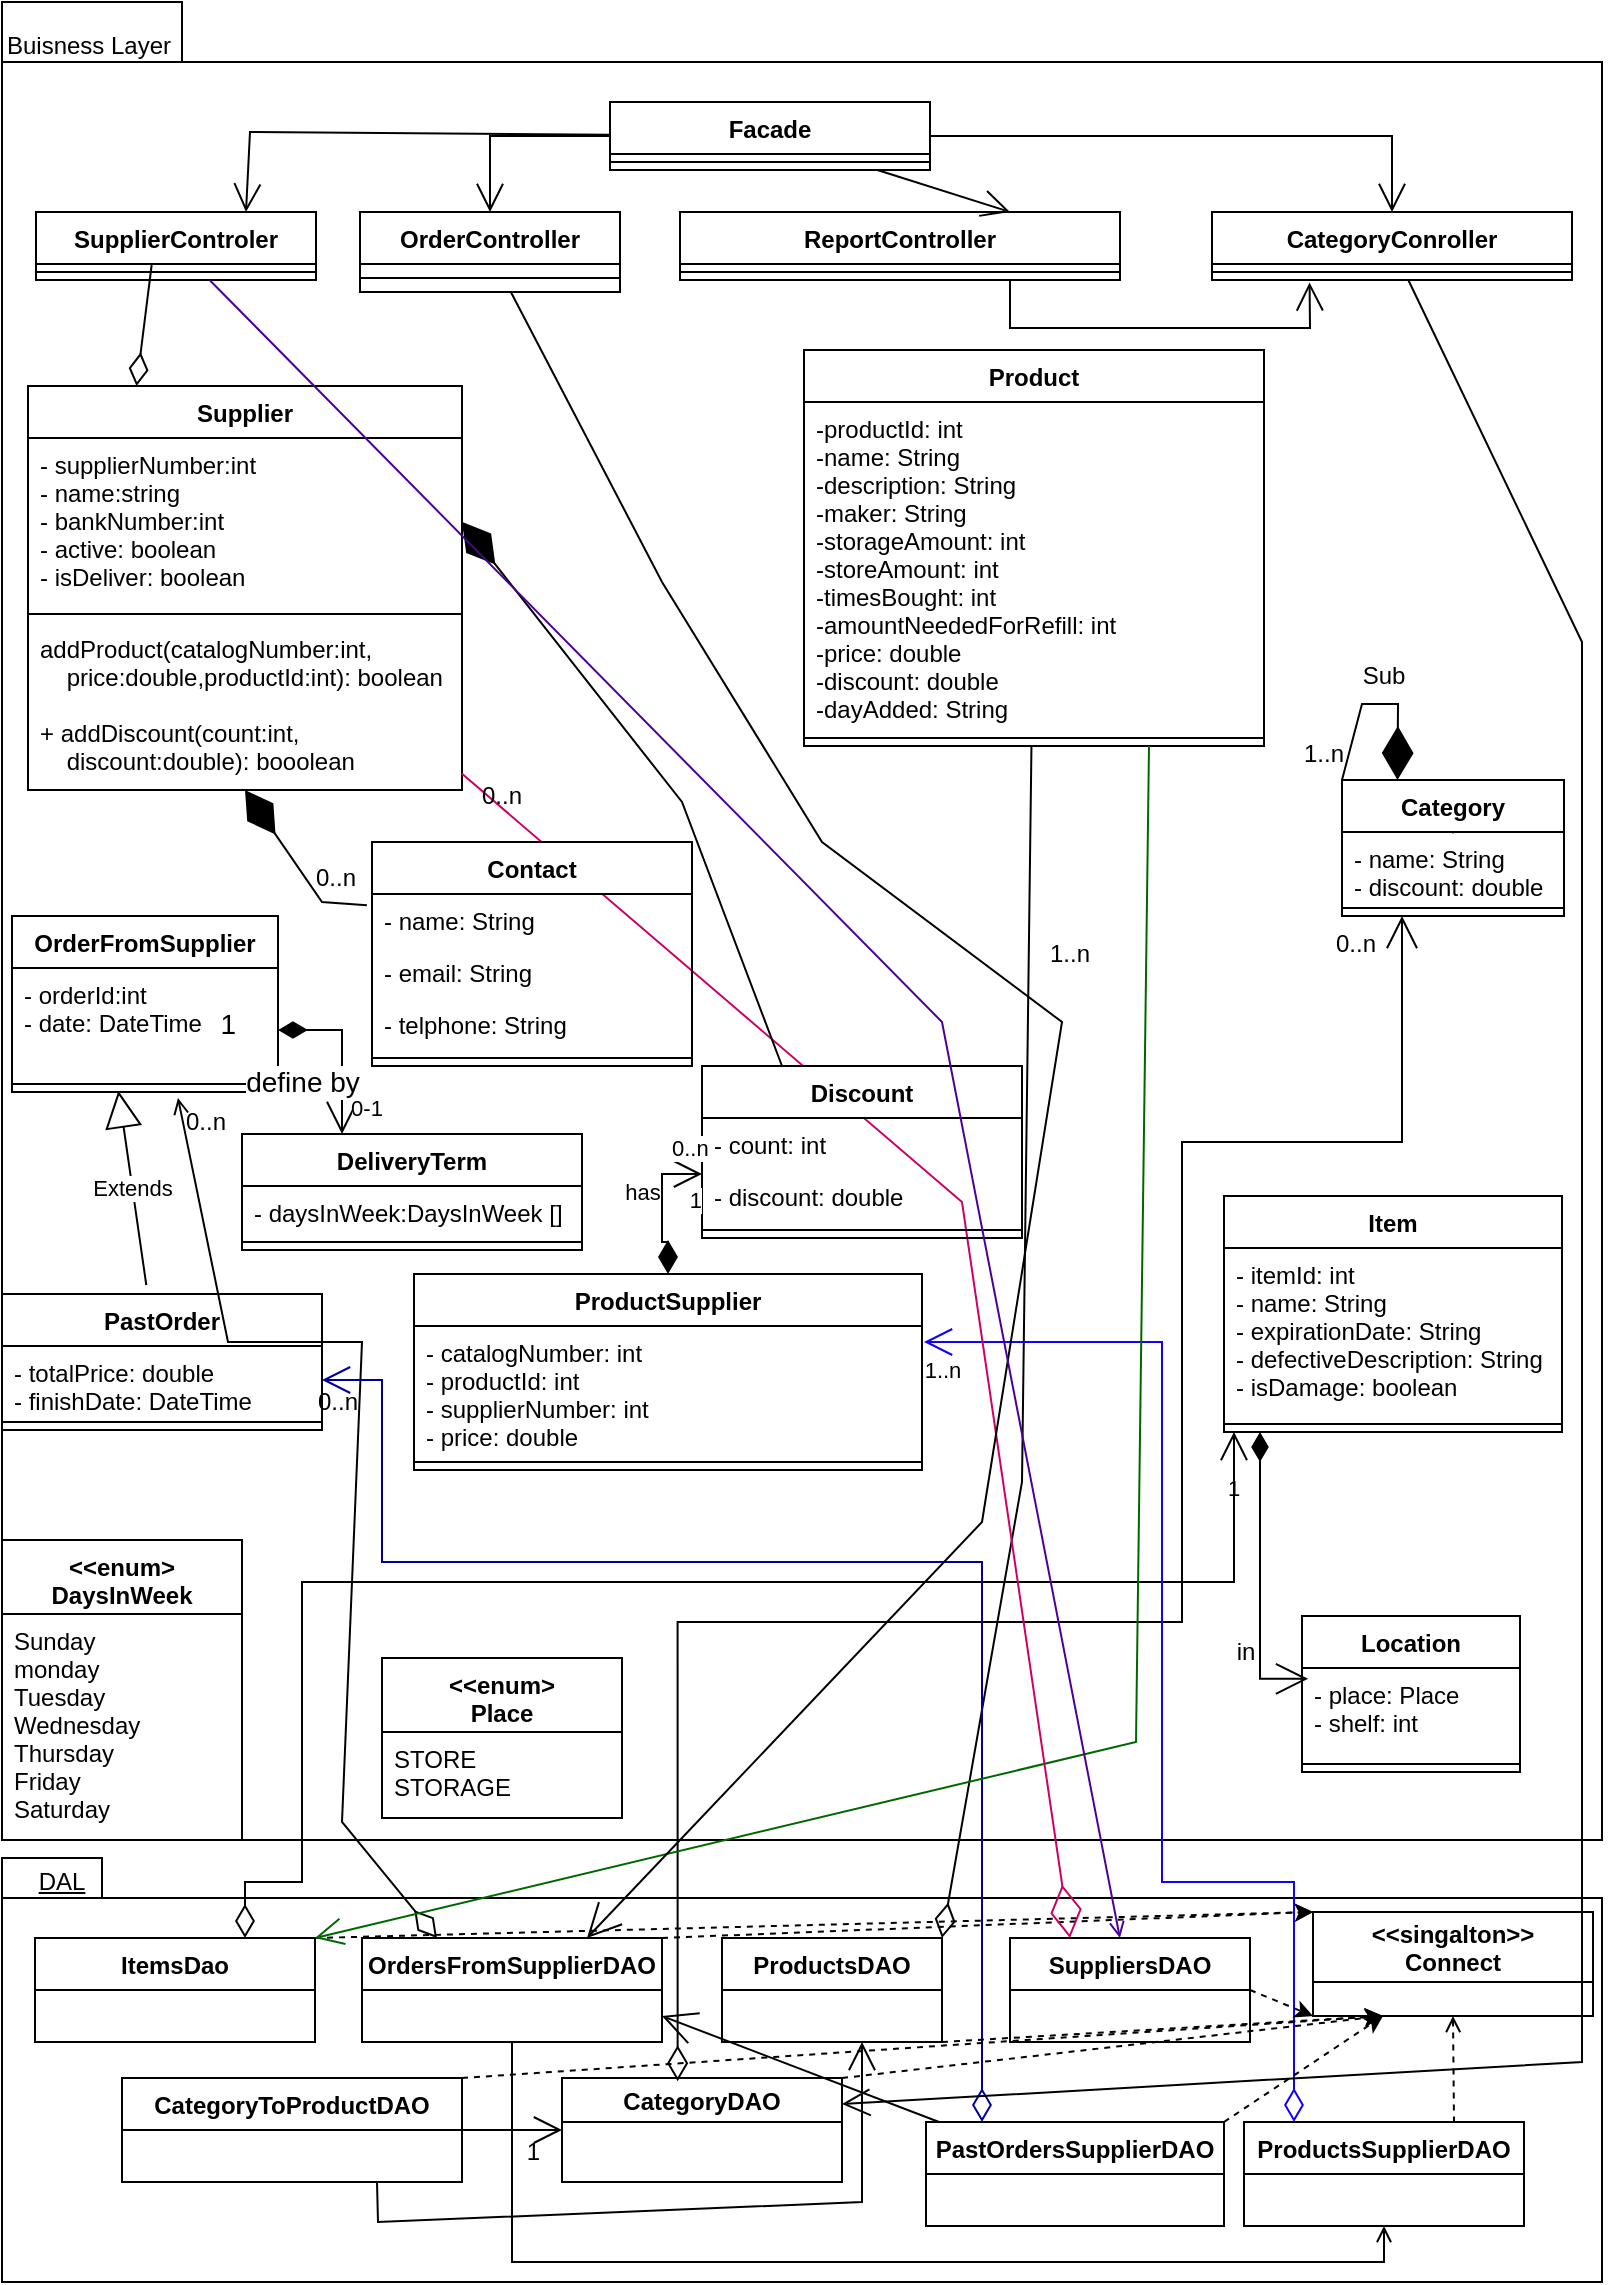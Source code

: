 <mxfile version="18.0.1" type="device" pages="4"><diagram id="brOP___fMTUhQ7ttJd8J" name="‫עמוד-1‬"><mxGraphModel dx="211" dy="641" grid="1" gridSize="10" guides="1" tooltips="1" connect="1" arrows="1" fold="1" page="1" pageScale="1" pageWidth="827" pageHeight="1169" math="0" shadow="0"><root><mxCell id="0"/><mxCell id="1" parent="0"/><mxCell id="VD3Ur9y-KYVxv-FflNH_-6" value="" style="shape=folder;fontStyle=1;spacingTop=10;tabWidth=90;tabHeight=30;tabPosition=left;html=1;fontSize=12;" parent="1" vertex="1"><mxGeometry x="840" y="10" width="800" height="919" as="geometry"/></mxCell><mxCell id="zts6wzAT9CX6H4ILx_Yd-4" value="Product" style="swimlane;fontStyle=1;align=center;verticalAlign=top;childLayout=stackLayout;horizontal=1;startSize=26;horizontalStack=0;resizeParent=1;resizeParentMax=0;resizeLast=0;collapsible=1;marginBottom=0;" parent="1" vertex="1"><mxGeometry x="1241" y="184" width="230" height="198" as="geometry"/></mxCell><mxCell id="zts6wzAT9CX6H4ILx_Yd-5" value="-productId: int&#10;-name: String&#10;-description: String&#10;-maker: String&#10;-storageAmount: int&#10;-storeAmount: int&#10;-timesBought: int&#10;-amountNeededForRefill: int&#10;-price: double&#10;-discount: double&#10;-dayAdded: String&#10;&#10; " style="text;strokeColor=none;fillColor=none;align=left;verticalAlign=top;spacingLeft=4;spacingRight=4;overflow=hidden;rotatable=0;points=[[0,0.5],[1,0.5]];portConstraint=eastwest;" parent="zts6wzAT9CX6H4ILx_Yd-4" vertex="1"><mxGeometry y="26" width="230" height="164" as="geometry"/></mxCell><mxCell id="zts6wzAT9CX6H4ILx_Yd-6" value="" style="line;strokeWidth=1;fillColor=none;align=left;verticalAlign=middle;spacingTop=-1;spacingLeft=3;spacingRight=3;rotatable=0;labelPosition=right;points=[];portConstraint=eastwest;" parent="zts6wzAT9CX6H4ILx_Yd-4" vertex="1"><mxGeometry y="190" width="230" height="8" as="geometry"/></mxCell><mxCell id="zts6wzAT9CX6H4ILx_Yd-7" value="Location" style="swimlane;fontStyle=1;align=center;verticalAlign=top;childLayout=stackLayout;horizontal=1;startSize=26;horizontalStack=0;resizeParent=1;resizeParentMax=0;resizeLast=0;collapsible=1;marginBottom=0;" parent="1" vertex="1"><mxGeometry x="1490" y="817" width="109" height="78" as="geometry"/></mxCell><mxCell id="zts6wzAT9CX6H4ILx_Yd-8" value="- place: Place&#10;- shelf: int&#10;" style="text;strokeColor=none;fillColor=none;align=left;verticalAlign=top;spacingLeft=4;spacingRight=4;overflow=hidden;rotatable=0;points=[[0,0.5],[1,0.5]];portConstraint=eastwest;" parent="zts6wzAT9CX6H4ILx_Yd-7" vertex="1"><mxGeometry y="26" width="109" height="44" as="geometry"/></mxCell><mxCell id="zts6wzAT9CX6H4ILx_Yd-9" value="" style="line;strokeWidth=1;fillColor=none;align=left;verticalAlign=middle;spacingTop=-1;spacingLeft=3;spacingRight=3;rotatable=0;labelPosition=right;points=[];portConstraint=eastwest;" parent="zts6wzAT9CX6H4ILx_Yd-7" vertex="1"><mxGeometry y="70" width="109" height="8" as="geometry"/></mxCell><mxCell id="zts6wzAT9CX6H4ILx_Yd-10" style="edgeStyle=orthogonalEdgeStyle;rounded=0;jumpSize=6;orthogonalLoop=1;jettySize=auto;html=1;fontSize=13;endArrow=open;endFill=0;endSize=12;startArrow=diamondThin;startFill=0;startSize=15;" parent="1" target="zts6wzAT9CX6H4ILx_Yd-27" edge="1"><mxGeometry relative="1" as="geometry"><Array as="points"><mxPoint x="1566" y="460"/><mxPoint x="1569" y="460"/></Array><mxPoint x="1565.5" y="426" as="sourcePoint"/></mxGeometry></mxCell><mxCell id="2VN7yBH72goy3taQVFZD-11" value="1..n" style="edgeLabel;html=1;align=center;verticalAlign=middle;resizable=0;points=[];" parent="zts6wzAT9CX6H4ILx_Yd-10" vertex="1" connectable="0"><mxGeometry x="0.787" y="13" relative="1" as="geometry"><mxPoint as="offset"/></mxGeometry></mxCell><mxCell id="zts6wzAT9CX6H4ILx_Yd-19" value="OrderController" style="swimlane;fontStyle=1;align=center;verticalAlign=top;childLayout=stackLayout;horizontal=1;startSize=26;horizontalStack=0;resizeParent=1;resizeParentMax=0;resizeLast=0;collapsible=1;marginBottom=0;" parent="1" vertex="1"><mxGeometry x="1019" y="115" width="130" height="40" as="geometry"/></mxCell><mxCell id="zts6wzAT9CX6H4ILx_Yd-21" value="" style="line;strokeWidth=1;fillColor=none;align=left;verticalAlign=middle;spacingTop=-1;spacingLeft=3;spacingRight=3;rotatable=0;labelPosition=right;points=[];portConstraint=eastwest;perimeterSpacing=0;" parent="zts6wzAT9CX6H4ILx_Yd-19" vertex="1"><mxGeometry y="26" width="130" height="14" as="geometry"/></mxCell><mxCell id="zts6wzAT9CX6H4ILx_Yd-24" value="ReportController" style="swimlane;fontStyle=1;align=center;verticalAlign=top;childLayout=stackLayout;horizontal=1;startSize=26;horizontalStack=0;resizeParent=1;resizeParentMax=0;resizeLast=0;collapsible=1;marginBottom=0;" parent="1" vertex="1"><mxGeometry x="1179" y="115" width="220" height="34" as="geometry"/></mxCell><mxCell id="zts6wzAT9CX6H4ILx_Yd-26" value="" style="line;strokeWidth=1;fillColor=none;align=left;verticalAlign=middle;spacingTop=-1;spacingLeft=3;spacingRight=3;rotatable=0;labelPosition=right;points=[];portConstraint=eastwest;" parent="zts6wzAT9CX6H4ILx_Yd-24" vertex="1"><mxGeometry y="26" width="220" height="8" as="geometry"/></mxCell><mxCell id="zts6wzAT9CX6H4ILx_Yd-27" value="Category" style="swimlane;fontStyle=1;align=center;verticalAlign=top;childLayout=stackLayout;horizontal=1;startSize=26;horizontalStack=0;resizeParent=1;resizeParentMax=0;resizeLast=0;collapsible=1;marginBottom=0;" parent="1" vertex="1"><mxGeometry x="1510" y="399" width="111" height="68" as="geometry"/></mxCell><mxCell id="zts6wzAT9CX6H4ILx_Yd-28" value="- name: String&#10;- discount: double" style="text;strokeColor=none;fillColor=none;align=left;verticalAlign=top;spacingLeft=4;spacingRight=4;overflow=hidden;rotatable=0;points=[[0,0.5],[1,0.5]];portConstraint=eastwest;" parent="zts6wzAT9CX6H4ILx_Yd-27" vertex="1"><mxGeometry y="26" width="111" height="34" as="geometry"/></mxCell><mxCell id="zts6wzAT9CX6H4ILx_Yd-29" value="" style="line;strokeWidth=1;fillColor=none;align=left;verticalAlign=middle;spacingTop=-1;spacingLeft=3;spacingRight=3;rotatable=0;labelPosition=right;points=[];portConstraint=eastwest;" parent="zts6wzAT9CX6H4ILx_Yd-27" vertex="1"><mxGeometry y="60" width="111" height="8" as="geometry"/></mxCell><mxCell id="zts6wzAT9CX6H4ILx_Yd-30" value="Item" style="swimlane;fontStyle=1;align=center;verticalAlign=top;childLayout=stackLayout;horizontal=1;startSize=26;horizontalStack=0;resizeParent=1;resizeParentMax=0;resizeLast=0;collapsible=1;marginBottom=0;" parent="1" vertex="1"><mxGeometry x="1451" y="607" width="169" height="118" as="geometry"/></mxCell><mxCell id="zts6wzAT9CX6H4ILx_Yd-161" value="- itemId: int&#10;- name: String&#10;- expirationDate: String &#10;- defectiveDescription: String &#10;- isDamage: boolean" style="text;strokeColor=none;fillColor=none;align=left;verticalAlign=top;spacingLeft=4;spacingRight=4;overflow=hidden;rotatable=0;points=[[0,0.5],[1,0.5]];portConstraint=eastwest;" parent="zts6wzAT9CX6H4ILx_Yd-30" vertex="1"><mxGeometry y="26" width="169" height="84" as="geometry"/></mxCell><mxCell id="zts6wzAT9CX6H4ILx_Yd-32" value="" style="line;strokeWidth=1;fillColor=none;align=left;verticalAlign=middle;spacingTop=-1;spacingLeft=3;spacingRight=3;rotatable=0;labelPosition=right;points=[];portConstraint=eastwest;" parent="zts6wzAT9CX6H4ILx_Yd-30" vertex="1"><mxGeometry y="110" width="169" height="8" as="geometry"/></mxCell><mxCell id="zts6wzAT9CX6H4ILx_Yd-34" value="CategoryConroller" style="swimlane;fontStyle=1;align=center;verticalAlign=top;childLayout=stackLayout;horizontal=1;startSize=26;horizontalStack=0;resizeParent=1;resizeParentMax=0;resizeLast=0;collapsible=1;marginBottom=0;" parent="1" vertex="1"><mxGeometry x="1445" y="115" width="180" height="34" as="geometry"/></mxCell><mxCell id="zts6wzAT9CX6H4ILx_Yd-36" value="" style="line;strokeWidth=1;fillColor=none;align=left;verticalAlign=middle;spacingTop=-1;spacingLeft=3;spacingRight=3;rotatable=0;labelPosition=right;points=[];portConstraint=eastwest;" parent="zts6wzAT9CX6H4ILx_Yd-34" vertex="1"><mxGeometry y="26" width="180" height="8" as="geometry"/></mxCell><mxCell id="zts6wzAT9CX6H4ILx_Yd-86" value="SupplierControler" style="swimlane;fontStyle=1;align=center;verticalAlign=top;childLayout=stackLayout;horizontal=1;startSize=26;horizontalStack=0;resizeParent=1;resizeParentMax=0;resizeLast=0;collapsible=1;marginBottom=0;" parent="1" vertex="1"><mxGeometry x="857" y="115" width="140" height="34" as="geometry"/></mxCell><mxCell id="zts6wzAT9CX6H4ILx_Yd-87" value="" style="line;strokeWidth=1;fillColor=none;align=left;verticalAlign=middle;spacingTop=-1;spacingLeft=3;spacingRight=3;rotatable=0;labelPosition=right;points=[];portConstraint=eastwest;" parent="zts6wzAT9CX6H4ILx_Yd-86" vertex="1"><mxGeometry y="26" width="140" height="8" as="geometry"/></mxCell><mxCell id="zts6wzAT9CX6H4ILx_Yd-95" value="OrderFromSupplier" style="swimlane;fontStyle=1;align=center;verticalAlign=top;childLayout=stackLayout;horizontal=1;startSize=26;horizontalStack=0;resizeParent=1;resizeParentMax=0;resizeLast=0;collapsible=1;marginBottom=0;" parent="1" vertex="1"><mxGeometry x="845" y="467" width="133" height="88" as="geometry"/></mxCell><mxCell id="zts6wzAT9CX6H4ILx_Yd-96" value="- orderId:int&#10;- date: DateTime" style="text;strokeColor=none;fillColor=none;align=left;verticalAlign=top;spacingLeft=4;spacingRight=4;overflow=hidden;rotatable=0;points=[[0,0.5],[1,0.5]];portConstraint=eastwest;" parent="zts6wzAT9CX6H4ILx_Yd-95" vertex="1"><mxGeometry y="26" width="133" height="54" as="geometry"/></mxCell><mxCell id="zts6wzAT9CX6H4ILx_Yd-97" value="" style="line;strokeWidth=1;fillColor=none;align=left;verticalAlign=middle;spacingTop=-1;spacingLeft=3;spacingRight=3;rotatable=0;labelPosition=right;points=[];portConstraint=eastwest;" parent="zts6wzAT9CX6H4ILx_Yd-95" vertex="1"><mxGeometry y="80" width="133" height="8" as="geometry"/></mxCell><mxCell id="zts6wzAT9CX6H4ILx_Yd-101" value="&lt;&lt;enum&gt; &#10;DaysInWeek" style="swimlane;fontStyle=1;align=center;verticalAlign=top;childLayout=stackLayout;horizontal=1;startSize=37;horizontalStack=0;resizeParent=1;resizeParentMax=0;resizeLast=0;collapsible=1;marginBottom=0;" parent="1" vertex="1"><mxGeometry x="840" y="779" width="120" height="150" as="geometry"/></mxCell><mxCell id="zts6wzAT9CX6H4ILx_Yd-102" value="Sunday&#10;monday&#10;Tuesday&#10;Wednesday&#10;Thursday&#10;Friday&#10;Saturday" style="text;strokeColor=none;fillColor=none;align=left;verticalAlign=top;spacingLeft=4;spacingRight=4;overflow=hidden;rotatable=0;points=[[0,0.5],[1,0.5]];portConstraint=eastwest;" parent="zts6wzAT9CX6H4ILx_Yd-101" vertex="1"><mxGeometry y="37" width="120" height="113" as="geometry"/></mxCell><mxCell id="zts6wzAT9CX6H4ILx_Yd-103" value="DeliveryTerm" style="swimlane;fontStyle=1;align=center;verticalAlign=top;childLayout=stackLayout;horizontal=1;startSize=26;horizontalStack=0;resizeParent=1;resizeParentMax=0;resizeLast=0;collapsible=1;marginBottom=0;" parent="1" vertex="1"><mxGeometry x="960" y="576" width="170" height="58" as="geometry"/></mxCell><mxCell id="zts6wzAT9CX6H4ILx_Yd-104" value="- daysInWeek:DaysInWeek []" style="text;strokeColor=none;fillColor=none;align=left;verticalAlign=top;spacingLeft=4;spacingRight=4;overflow=hidden;rotatable=0;points=[[0,0.5],[1,0.5]];portConstraint=eastwest;" parent="zts6wzAT9CX6H4ILx_Yd-103" vertex="1"><mxGeometry y="26" width="170" height="24" as="geometry"/></mxCell><mxCell id="zts6wzAT9CX6H4ILx_Yd-105" value="" style="line;strokeWidth=1;fillColor=none;align=left;verticalAlign=middle;spacingTop=-1;spacingLeft=3;spacingRight=3;rotatable=0;labelPosition=right;points=[];portConstraint=eastwest;" parent="zts6wzAT9CX6H4ILx_Yd-103" vertex="1"><mxGeometry y="50" width="170" height="8" as="geometry"/></mxCell><mxCell id="zts6wzAT9CX6H4ILx_Yd-128" value="Extends" style="endArrow=block;endSize=16;endFill=0;html=1;rounded=0;entryX=0.4;entryY=0.929;entryDx=0;entryDy=0;entryPerimeter=0;exitX=0.451;exitY=-0.065;exitDx=0;exitDy=0;exitPerimeter=0;" parent="1" source="zts6wzAT9CX6H4ILx_Yd-125" target="zts6wzAT9CX6H4ILx_Yd-97" edge="1"><mxGeometry width="160" relative="1" as="geometry"><mxPoint x="699" y="809" as="sourcePoint"/><mxPoint x="699" y="739.0" as="targetPoint"/><Array as="points"/></mxGeometry></mxCell><mxCell id="zts6wzAT9CX6H4ILx_Yd-90" value="ProductSupplier" style="swimlane;fontStyle=1;align=center;verticalAlign=top;childLayout=stackLayout;horizontal=1;startSize=26;horizontalStack=0;resizeParent=1;resizeParentMax=0;resizeLast=0;collapsible=1;marginBottom=0;" parent="1" vertex="1"><mxGeometry x="1046" y="646" width="254" height="98" as="geometry"/></mxCell><mxCell id="zts6wzAT9CX6H4ILx_Yd-91" value="- catalogNumber: int&#10;- productId: int&#10;- supplierNumber: int&#10;- price: double" style="text;strokeColor=none;fillColor=none;align=left;verticalAlign=top;spacingLeft=4;spacingRight=4;overflow=hidden;rotatable=0;points=[[0,0.5],[1,0.5]];portConstraint=eastwest;" parent="zts6wzAT9CX6H4ILx_Yd-90" vertex="1"><mxGeometry y="26" width="254" height="64" as="geometry"/></mxCell><mxCell id="zts6wzAT9CX6H4ILx_Yd-92" value="" style="line;strokeWidth=1;fillColor=none;align=left;verticalAlign=middle;spacingTop=-1;spacingLeft=3;spacingRight=3;rotatable=0;labelPosition=right;points=[];portConstraint=eastwest;" parent="zts6wzAT9CX6H4ILx_Yd-90" vertex="1"><mxGeometry y="90" width="254" height="8" as="geometry"/></mxCell><mxCell id="zts6wzAT9CX6H4ILx_Yd-76" value="Supplier" style="swimlane;fontStyle=1;align=center;verticalAlign=top;childLayout=stackLayout;horizontal=1;startSize=26;horizontalStack=0;resizeParent=1;resizeParentMax=0;resizeLast=0;collapsible=1;marginBottom=0;" parent="1" vertex="1"><mxGeometry x="853" y="202" width="217" height="202" as="geometry"/></mxCell><mxCell id="zts6wzAT9CX6H4ILx_Yd-77" value="- supplierNumber:int&#10;- name:string&#10;- bankNumber:int&#10;- active: boolean&#10;- isDeliver: boolean" style="text;strokeColor=none;fillColor=none;align=left;verticalAlign=top;spacingLeft=4;spacingRight=4;overflow=hidden;rotatable=0;points=[[0,0.5],[1,0.5]];portConstraint=eastwest;" parent="zts6wzAT9CX6H4ILx_Yd-76" vertex="1"><mxGeometry y="26" width="217" height="84" as="geometry"/></mxCell><mxCell id="zts6wzAT9CX6H4ILx_Yd-78" value="" style="line;strokeWidth=1;fillColor=none;align=left;verticalAlign=middle;spacingTop=-1;spacingLeft=3;spacingRight=3;rotatable=0;labelPosition=right;points=[];portConstraint=eastwest;" parent="zts6wzAT9CX6H4ILx_Yd-76" vertex="1"><mxGeometry y="110" width="217" height="8" as="geometry"/></mxCell><mxCell id="6am2ZM9Llscgsw9q4Hyf-2" value="addProduct(catalogNumber:int, &#10;    price:double,productId:int): boolean" style="text;strokeColor=none;fillColor=none;align=left;verticalAlign=top;spacingLeft=4;spacingRight=4;overflow=hidden;rotatable=0;points=[[0,0.5],[1,0.5]];portConstraint=eastwest;fontFamily=Helvetica;" parent="zts6wzAT9CX6H4ILx_Yd-76" vertex="1"><mxGeometry y="118" width="217" height="42" as="geometry"/></mxCell><mxCell id="6am2ZM9Llscgsw9q4Hyf-7" value="+ addDiscount(count:int,&#10;    discount:double): booolean" style="text;strokeColor=none;fillColor=none;align=left;verticalAlign=top;spacingLeft=4;spacingRight=4;overflow=hidden;rotatable=0;points=[[0,0.5],[1,0.5]];portConstraint=eastwest;fontFamily=Helvetica;" parent="zts6wzAT9CX6H4ILx_Yd-76" vertex="1"><mxGeometry y="160" width="217" height="42" as="geometry"/></mxCell><mxCell id="zts6wzAT9CX6H4ILx_Yd-160" value="" style="endArrow=diamondThin;endFill=0;endSize=14;html=1;rounded=0;entryX=0.25;entryY=0;entryDx=0;entryDy=0;exitX=0.413;exitY=0.075;exitDx=0;exitDy=0;exitPerimeter=0;" parent="1" source="zts6wzAT9CX6H4ILx_Yd-87" target="zts6wzAT9CX6H4ILx_Yd-76" edge="1"><mxGeometry width="160" relative="1" as="geometry"><mxPoint x="910" y="279" as="sourcePoint"/><mxPoint x="980" y="294" as="targetPoint"/><Array as="points"/></mxGeometry></mxCell><mxCell id="zts6wzAT9CX6H4ILx_Yd-164" value="define by" style="endArrow=diamondThin;html=1;endSize=12;startArrow=open;startSize=14;startFill=0;edgeStyle=orthogonalEdgeStyle;rounded=0;fontSize=14;endFill=1;" parent="1" target="zts6wzAT9CX6H4ILx_Yd-96" edge="1"><mxGeometry x="-0.381" y="20" relative="1" as="geometry"><mxPoint x="1010" y="576" as="sourcePoint"/><mxPoint x="1030" y="541" as="targetPoint"/><Array as="points"><mxPoint x="1010" y="524"/></Array><mxPoint as="offset"/></mxGeometry></mxCell><mxCell id="zts6wzAT9CX6H4ILx_Yd-166" value="1" style="edgeLabel;resizable=0;html=1;align=right;verticalAlign=top;fontSize=14;" parent="zts6wzAT9CX6H4ILx_Yd-164" connectable="0" vertex="1"><mxGeometry x="1" relative="1" as="geometry"><mxPoint x="-21" y="-18" as="offset"/></mxGeometry></mxCell><mxCell id="2VN7yBH72goy3taQVFZD-14" value="0-1" style="edgeLabel;html=1;align=center;verticalAlign=middle;resizable=0;points=[];" parent="zts6wzAT9CX6H4ILx_Yd-164" vertex="1" connectable="0"><mxGeometry x="-0.689" y="-12" relative="1" as="geometry"><mxPoint as="offset"/></mxGeometry></mxCell><mxCell id="zts6wzAT9CX6H4ILx_Yd-125" value="PastOrder" style="swimlane;fontStyle=1;align=center;verticalAlign=top;childLayout=stackLayout;horizontal=1;startSize=26;horizontalStack=0;resizeParent=1;resizeParentMax=0;resizeLast=0;collapsible=1;marginBottom=0;" parent="1" vertex="1"><mxGeometry x="840" y="656" width="160" height="68" as="geometry"/></mxCell><mxCell id="zts6wzAT9CX6H4ILx_Yd-126" value="- totalPrice: double&#10;- finishDate: DateTime" style="text;strokeColor=none;fillColor=none;align=left;verticalAlign=top;spacingLeft=4;spacingRight=4;overflow=hidden;rotatable=0;points=[[0,0.5],[1,0.5]];portConstraint=eastwest;" parent="zts6wzAT9CX6H4ILx_Yd-125" vertex="1"><mxGeometry y="26" width="160" height="34" as="geometry"/></mxCell><mxCell id="zts6wzAT9CX6H4ILx_Yd-127" value="" style="line;strokeWidth=1;fillColor=none;align=left;verticalAlign=middle;spacingTop=-1;spacingLeft=3;spacingRight=3;rotatable=0;labelPosition=right;points=[];portConstraint=eastwest;" parent="zts6wzAT9CX6H4ILx_Yd-125" vertex="1"><mxGeometry y="60" width="160" height="8" as="geometry"/></mxCell><mxCell id="zts6wzAT9CX6H4ILx_Yd-170" value="1" style="endArrow=diamondThin;html=1;endSize=12;startArrow=open;startSize=14;startFill=0;edgeStyle=orthogonalEdgeStyle;align=left;verticalAlign=bottom;rounded=0;endFill=1;exitX=0.028;exitY=0.123;exitDx=0;exitDy=0;exitPerimeter=0;" parent="1" source="zts6wzAT9CX6H4ILx_Yd-8" target="zts6wzAT9CX6H4ILx_Yd-30" edge="1"><mxGeometry x="0.494" y="18" relative="1" as="geometry"><mxPoint x="1360" y="829" as="sourcePoint"/><mxPoint x="1464" y="819" as="targetPoint"/><Array as="points"><mxPoint x="1469" y="848"/></Array><mxPoint as="offset"/></mxGeometry></mxCell><mxCell id="zts6wzAT9CX6H4ILx_Yd-172" value="&lt;&lt;enum&gt; &#10;Place" style="swimlane;fontStyle=1;align=center;verticalAlign=top;childLayout=stackLayout;horizontal=1;startSize=37;horizontalStack=0;resizeParent=1;resizeParentMax=0;resizeLast=0;collapsible=1;marginBottom=0;" parent="1" vertex="1"><mxGeometry x="1030" y="838" width="120" height="80" as="geometry"/></mxCell><mxCell id="zts6wzAT9CX6H4ILx_Yd-173" value="STORE&#10;STORAGE" style="text;strokeColor=none;fillColor=none;align=left;verticalAlign=top;spacingLeft=4;spacingRight=4;overflow=hidden;rotatable=0;points=[[0,0.5],[1,0.5]];portConstraint=eastwest;" parent="zts6wzAT9CX6H4ILx_Yd-172" vertex="1"><mxGeometry y="37" width="120" height="43" as="geometry"/></mxCell><mxCell id="VD3Ur9y-KYVxv-FflNH_-7" value="Buisness Layer" style="text;html=1;strokeColor=none;fillColor=none;align=center;verticalAlign=middle;whiteSpace=wrap;rounded=0;fontSize=12;" parent="1" vertex="1"><mxGeometry x="840" y="17" width="87" height="30" as="geometry"/></mxCell><mxCell id="VD3Ur9y-KYVxv-FflNH_-10" value="" style="shape=folder;fontStyle=1;spacingTop=10;tabWidth=50;tabHeight=20;tabPosition=left;html=1;fontSize=12;" parent="1" vertex="1"><mxGeometry x="840" y="938" width="800" height="212" as="geometry"/></mxCell><mxCell id="VD3Ur9y-KYVxv-FflNH_-11" value="&lt;span style=&quot;text-align: left; text-decoration-line: underline;&quot;&gt;DAL&lt;/span&gt;" style="text;html=1;strokeColor=none;fillColor=none;align=center;verticalAlign=middle;whiteSpace=wrap;rounded=0;fontSize=12;" parent="1" vertex="1"><mxGeometry x="840" y="935" width="60" height="30" as="geometry"/></mxCell><mxCell id="VD3Ur9y-KYVxv-FflNH_-16" value="ItemsDao" style="swimlane;fontStyle=1;childLayout=stackLayout;horizontal=1;startSize=26;fillColor=none;horizontalStack=0;resizeParent=1;resizeParentMax=0;resizeLast=0;collapsible=1;marginBottom=0;fontSize=12;" parent="1" vertex="1"><mxGeometry x="856.5" y="978" width="140" height="52" as="geometry"/></mxCell><mxCell id="VD3Ur9y-KYVxv-FflNH_-20" value="CategoryDAO" style="swimlane;fontStyle=1;childLayout=stackLayout;horizontal=1;startSize=22;fillColor=none;horizontalStack=0;resizeParent=1;resizeParentMax=0;resizeLast=0;collapsible=1;marginBottom=0;fontSize=12;" parent="1" vertex="1"><mxGeometry x="1120" y="1048" width="140" height="52" as="geometry"/></mxCell><mxCell id="VD3Ur9y-KYVxv-FflNH_-24" value="ProductsDAO" style="swimlane;fontStyle=1;childLayout=stackLayout;horizontal=1;startSize=26;fillColor=none;horizontalStack=0;resizeParent=1;resizeParentMax=0;resizeLast=0;collapsible=1;marginBottom=0;fontSize=12;" parent="1" vertex="1"><mxGeometry x="1200" y="978" width="110" height="52" as="geometry"/></mxCell><mxCell id="VD3Ur9y-KYVxv-FflNH_-28" value="&lt;&lt;singalton&gt;&gt;&#10;Connect" style="swimlane;fontStyle=1;childLayout=stackLayout;horizontal=1;startSize=35;fillColor=none;horizontalStack=0;resizeParent=1;resizeParentMax=0;resizeLast=0;collapsible=1;marginBottom=0;fontSize=12;" parent="1" vertex="1"><mxGeometry x="1495.5" y="965" width="140" height="52" as="geometry"/></mxCell><mxCell id="VD3Ur9y-KYVxv-FflNH_-32" value="CategoryToProductDAO" style="swimlane;fontStyle=1;childLayout=stackLayout;horizontal=1;startSize=26;fillColor=none;horizontalStack=0;resizeParent=1;resizeParentMax=0;resizeLast=0;collapsible=1;marginBottom=0;fontSize=12;" parent="1" vertex="1"><mxGeometry x="900" y="1048" width="170" height="52" as="geometry"/></mxCell><mxCell id="Rm6ijh8hM8bDnp3ZXU2S-1" style="edgeStyle=orthogonalEdgeStyle;rounded=0;orthogonalLoop=1;jettySize=auto;html=1;entryX=0.5;entryY=1;entryDx=0;entryDy=0;endArrow=open;endFill=0;" parent="1" source="VD3Ur9y-KYVxv-FflNH_-36" target="VD3Ur9y-KYVxv-FflNH_-44" edge="1"><mxGeometry relative="1" as="geometry"><Array as="points"><mxPoint x="1095" y="1140"/><mxPoint x="1531" y="1140"/></Array></mxGeometry></mxCell><mxCell id="VD3Ur9y-KYVxv-FflNH_-36" value="OrdersFromSupplierDAO" style="swimlane;fontStyle=1;childLayout=stackLayout;horizontal=1;startSize=26;fillColor=none;horizontalStack=0;resizeParent=1;resizeParentMax=0;resizeLast=0;collapsible=1;marginBottom=0;fontSize=12;" parent="1" vertex="1"><mxGeometry x="1020" y="978" width="150" height="52" as="geometry"/></mxCell><mxCell id="VD3Ur9y-KYVxv-FflNH_-40" value="PastOrdersSupplierDAO" style="swimlane;fontStyle=1;childLayout=stackLayout;horizontal=1;startSize=26;fillColor=none;horizontalStack=0;resizeParent=1;resizeParentMax=0;resizeLast=0;collapsible=1;marginBottom=0;fontSize=12;" parent="1" vertex="1"><mxGeometry x="1302" y="1070" width="149" height="52" as="geometry"/></mxCell><mxCell id="VD3Ur9y-KYVxv-FflNH_-44" value="ProductsSupplierDAO" style="swimlane;fontStyle=1;childLayout=stackLayout;horizontal=1;startSize=26;fillColor=none;horizontalStack=0;resizeParent=1;resizeParentMax=0;resizeLast=0;collapsible=1;marginBottom=0;fontSize=12;" parent="1" vertex="1"><mxGeometry x="1461" y="1070" width="140" height="52" as="geometry"/></mxCell><mxCell id="VD3Ur9y-KYVxv-FflNH_-48" value="SuppliersDAO" style="swimlane;fontStyle=1;childLayout=stackLayout;horizontal=1;startSize=26;fillColor=none;horizontalStack=0;resizeParent=1;resizeParentMax=0;resizeLast=0;collapsible=1;marginBottom=0;fontSize=12;" parent="1" vertex="1"><mxGeometry x="1344" y="978" width="120" height="52" as="geometry"/></mxCell><mxCell id="VD3Ur9y-KYVxv-FflNH_-54" value="Facade" style="swimlane;fontStyle=1;align=center;verticalAlign=top;childLayout=stackLayout;horizontal=1;startSize=26;horizontalStack=0;resizeParent=1;resizeParentMax=0;resizeLast=0;collapsible=1;marginBottom=0;fontSize=12;" parent="1" vertex="1"><mxGeometry x="1144" y="60" width="160" height="34" as="geometry"/></mxCell><mxCell id="VD3Ur9y-KYVxv-FflNH_-56" value="" style="line;strokeWidth=1;fillColor=none;align=left;verticalAlign=middle;spacingTop=-1;spacingLeft=3;spacingRight=3;rotatable=0;labelPosition=right;points=[];portConstraint=eastwest;fontSize=12;" parent="VD3Ur9y-KYVxv-FflNH_-54" vertex="1"><mxGeometry y="26" width="160" height="8" as="geometry"/></mxCell><mxCell id="VD3Ur9y-KYVxv-FflNH_-58" value="" style="endArrow=open;endFill=1;endSize=12;html=1;rounded=0;fontSize=12;entryX=0.5;entryY=0;entryDx=0;entryDy=0;exitX=0;exitY=0.5;exitDx=0;exitDy=0;" parent="1" source="VD3Ur9y-KYVxv-FflNH_-54" target="zts6wzAT9CX6H4ILx_Yd-19" edge="1"><mxGeometry width="160" relative="1" as="geometry"><mxPoint x="954" y="76.5" as="sourcePoint"/><mxPoint x="1114" y="76.5" as="targetPoint"/><Array as="points"><mxPoint x="1084" y="77"/></Array></mxGeometry></mxCell><mxCell id="VD3Ur9y-KYVxv-FflNH_-59" value="" style="endArrow=open;endFill=1;endSize=12;html=1;rounded=0;fontSize=12;exitX=1;exitY=0.5;exitDx=0;exitDy=0;entryX=0.5;entryY=0;entryDx=0;entryDy=0;" parent="1" source="VD3Ur9y-KYVxv-FflNH_-54" target="zts6wzAT9CX6H4ILx_Yd-34" edge="1"><mxGeometry width="160" relative="1" as="geometry"><mxPoint x="1339.5" y="76.5" as="sourcePoint"/><mxPoint x="1499.5" y="76.5" as="targetPoint"/><Array as="points"><mxPoint x="1535" y="77"/></Array></mxGeometry></mxCell><mxCell id="VD3Ur9y-KYVxv-FflNH_-60" value="" style="endArrow=open;endFill=1;endSize=12;html=1;rounded=0;fontSize=12;entryX=0.75;entryY=0;entryDx=0;entryDy=0;" parent="1" source="VD3Ur9y-KYVxv-FflNH_-54" target="zts6wzAT9CX6H4ILx_Yd-86" edge="1"><mxGeometry width="160" relative="1" as="geometry"><mxPoint x="1084" y="75" as="sourcePoint"/><mxPoint x="1024" y="85" as="targetPoint"/><Array as="points"><mxPoint x="964" y="75"/></Array></mxGeometry></mxCell><mxCell id="VD3Ur9y-KYVxv-FflNH_-61" value="" style="endArrow=open;endFill=1;endSize=12;html=1;rounded=0;fontSize=12;entryX=0.75;entryY=0;entryDx=0;entryDy=0;" parent="1" source="VD3Ur9y-KYVxv-FflNH_-54" target="zts6wzAT9CX6H4ILx_Yd-24" edge="1"><mxGeometry width="160" relative="1" as="geometry"><mxPoint x="1325" y="76.5" as="sourcePoint"/><mxPoint x="1485" y="76.5" as="targetPoint"/><Array as="points"/></mxGeometry></mxCell><mxCell id="VD3Ur9y-KYVxv-FflNH_-62" value="" style="endArrow=open;endFill=1;endSize=12;html=1;rounded=0;fontSize=12;exitX=0.75;exitY=1;exitDx=0;exitDy=0;entryX=0.271;entryY=1.15;entryDx=0;entryDy=0;entryPerimeter=0;" parent="1" source="zts6wzAT9CX6H4ILx_Yd-24" target="zts6wzAT9CX6H4ILx_Yd-36" edge="1"><mxGeometry width="160" relative="1" as="geometry"><mxPoint x="1350" y="249" as="sourcePoint"/><mxPoint x="1504" y="229" as="targetPoint"/><Array as="points"><mxPoint x="1344" y="173"/><mxPoint x="1494" y="173"/></Array></mxGeometry></mxCell><mxCell id="VD3Ur9y-KYVxv-FflNH_-64" value="" style="endArrow=diamondThin;html=1;endSize=15;startArrow=open;startSize=14;startFill=0;edgeStyle=orthogonalEdgeStyle;rounded=0;fontSize=12;entryX=0.413;entryY=0.031;entryDx=0;entryDy=0;entryPerimeter=0;endFill=0;" parent="1" source="zts6wzAT9CX6H4ILx_Yd-27" target="VD3Ur9y-KYVxv-FflNH_-20" edge="1"><mxGeometry x="0.218" y="10" relative="1" as="geometry"><mxPoint x="1500" y="660" as="sourcePoint"/><mxPoint x="1360" y="910" as="targetPoint"/><Array as="points"><mxPoint x="1540" y="580"/><mxPoint x="1430" y="580"/><mxPoint x="1430" y="820"/><mxPoint x="1178" y="820"/></Array><mxPoint as="offset"/></mxGeometry></mxCell><mxCell id="VD3Ur9y-KYVxv-FflNH_-65" value="0..n" style="edgeLabel;resizable=0;html=1;align=left;verticalAlign=top;fontSize=12;" parent="VD3Ur9y-KYVxv-FflNH_-64" connectable="0" vertex="1"><mxGeometry x="-1" relative="1" as="geometry"><mxPoint x="-35" as="offset"/></mxGeometry></mxCell><mxCell id="VD3Ur9y-KYVxv-FflNH_-66" value="1" style="edgeLabel;resizable=0;html=1;align=right;verticalAlign=top;fontSize=12;" parent="VD3Ur9y-KYVxv-FflNH_-64" connectable="0" vertex="1"><mxGeometry x="1" relative="1" as="geometry"><mxPoint x="-68" y="21" as="offset"/></mxGeometry></mxCell><mxCell id="VD3Ur9y-KYVxv-FflNH_-69" value="" style="endArrow=open;html=1;endSize=12;startArrow=diamondThin;startSize=14;startFill=0;edgeStyle=orthogonalEdgeStyle;align=left;verticalAlign=bottom;rounded=0;fontSize=12;exitX=0.75;exitY=0;exitDx=0;exitDy=0;" parent="1" source="VD3Ur9y-KYVxv-FflNH_-16" target="zts6wzAT9CX6H4ILx_Yd-30" edge="1"><mxGeometry x="-0.918" y="-31" relative="1" as="geometry"><mxPoint x="990" y="970" as="sourcePoint"/><mxPoint x="1460" y="800" as="targetPoint"/><Array as="points"><mxPoint x="962" y="950"/><mxPoint x="990" y="950"/><mxPoint x="990" y="800"/><mxPoint x="1456" y="800"/></Array><mxPoint x="-31" y="-31" as="offset"/></mxGeometry></mxCell><mxCell id="VD3Ur9y-KYVxv-FflNH_-74" value="" style="endArrow=diamondThin;endFill=0;endSize=15;html=1;rounded=0;fontSize=12;entryX=1;entryY=0;entryDx=0;entryDy=0;" parent="1" source="zts6wzAT9CX6H4ILx_Yd-4" target="VD3Ur9y-KYVxv-FflNH_-24" edge="1"><mxGeometry width="160" relative="1" as="geometry"><mxPoint x="1200" y="810" as="sourcePoint"/><mxPoint x="1360" y="810" as="targetPoint"/><Array as="points"><mxPoint x="1350" y="750"/></Array></mxGeometry></mxCell><mxCell id="VD3Ur9y-KYVxv-FflNH_-75" value="" style="endArrow=diamondThin;endFill=0;endSize=15;html=1;rounded=0;fontSize=12;entryX=0.25;entryY=0;entryDx=0;entryDy=0;exitX=0.624;exitY=1.375;exitDx=0;exitDy=0;exitPerimeter=0;startArrow=open;startFill=0;" parent="1" source="zts6wzAT9CX6H4ILx_Yd-97" target="VD3Ur9y-KYVxv-FflNH_-36" edge="1"><mxGeometry width="160" relative="1" as="geometry"><mxPoint x="1200" y="810" as="sourcePoint"/><mxPoint x="1360" y="810" as="targetPoint"/><Array as="points"><mxPoint x="953" y="680"/><mxPoint x="1020" y="680"/><mxPoint x="1010" y="920"/></Array></mxGeometry></mxCell><mxCell id="VD3Ur9y-KYVxv-FflNH_-76" value="" style="endArrow=open;html=1;endSize=12;startArrow=diamondThin;startSize=14;startFill=0;edgeStyle=orthogonalEdgeStyle;align=left;verticalAlign=bottom;rounded=0;fontSize=12;strokeColor=#1100FF;" parent="1" source="VD3Ur9y-KYVxv-FflNH_-44" edge="1"><mxGeometry x="-0.97" y="-35" relative="1" as="geometry"><mxPoint x="1200" y="910" as="sourcePoint"/><mxPoint x="1301" y="680" as="targetPoint"/><Array as="points"><mxPoint x="1486" y="950"/><mxPoint x="1420" y="950"/><mxPoint x="1420" y="680"/><mxPoint x="1301" y="680"/></Array><mxPoint as="offset"/></mxGeometry></mxCell><mxCell id="2VN7yBH72goy3taQVFZD-13" value="1..n" style="edgeLabel;html=1;align=center;verticalAlign=middle;resizable=0;points=[];" parent="VD3Ur9y-KYVxv-FflNH_-76" vertex="1" connectable="0"><mxGeometry x="0.968" y="14" relative="1" as="geometry"><mxPoint as="offset"/></mxGeometry></mxCell><mxCell id="VD3Ur9y-KYVxv-FflNH_-77" value="" style="endArrow=open;endFill=1;endSize=12;html=1;rounded=0;fontSize=12;exitX=1;exitY=0.5;exitDx=0;exitDy=0;entryX=0;entryY=0.5;entryDx=0;entryDy=0;" parent="1" source="VD3Ur9y-KYVxv-FflNH_-32" target="VD3Ur9y-KYVxv-FflNH_-20" edge="1"><mxGeometry width="160" relative="1" as="geometry"><mxPoint x="1090" y="1120" as="sourcePoint"/><mxPoint x="1250" y="1120" as="targetPoint"/></mxGeometry></mxCell><mxCell id="VD3Ur9y-KYVxv-FflNH_-78" value="" style="endArrow=open;endFill=1;endSize=12;html=1;rounded=0;fontSize=12;exitX=0.75;exitY=1;exitDx=0;exitDy=0;" parent="1" source="VD3Ur9y-KYVxv-FflNH_-32" edge="1"><mxGeometry width="160" relative="1" as="geometry"><mxPoint x="1200" y="910" as="sourcePoint"/><mxPoint x="1270" y="1030" as="targetPoint"/><Array as="points"><mxPoint x="1028" y="1120"/><mxPoint x="1270" y="1110"/></Array></mxGeometry></mxCell><mxCell id="VD3Ur9y-KYVxv-FflNH_-79" value="" style="endArrow=open;html=1;endSize=12;startArrow=diamondThin;startSize=14;startFill=0;edgeStyle=orthogonalEdgeStyle;align=left;verticalAlign=bottom;rounded=0;fontSize=12;entryX=1;entryY=0.5;entryDx=0;entryDy=0;strokeColor=#000099;" parent="1" source="VD3Ur9y-KYVxv-FflNH_-40" target="zts6wzAT9CX6H4ILx_Yd-126" edge="1"><mxGeometry x="-0.914" y="10" relative="1" as="geometry"><mxPoint x="1200" y="910" as="sourcePoint"/><mxPoint x="1360" y="910" as="targetPoint"/><Array as="points"><mxPoint x="1330" y="790"/><mxPoint x="1030" y="790"/><mxPoint x="1030" y="699"/></Array><mxPoint as="offset"/></mxGeometry></mxCell><mxCell id="XkDpmP3KQ6RCa3BcqUXq-1" value="" style="endArrow=none;html=1;rounded=0;exitX=0.5;exitY=1;exitDx=0;exitDy=0;entryX=0.75;entryY=0;entryDx=0;entryDy=0;endFill=0;startArrow=open;startFill=0;dashed=1;" parent="1" source="VD3Ur9y-KYVxv-FflNH_-28" target="VD3Ur9y-KYVxv-FflNH_-44" edge="1"><mxGeometry width="50" height="50" relative="1" as="geometry"><mxPoint x="1210" y="960" as="sourcePoint"/><mxPoint x="1260" y="910" as="targetPoint"/></mxGeometry></mxCell><mxCell id="XkDpmP3KQ6RCa3BcqUXq-3" value="" style="endArrow=classic;html=1;rounded=0;dashed=1;exitX=1;exitY=1;exitDx=0;exitDy=0;entryX=0.25;entryY=1;entryDx=0;entryDy=0;" parent="1" source="VD3Ur9y-KYVxv-FflNH_-24" target="VD3Ur9y-KYVxv-FflNH_-28" edge="1"><mxGeometry width="50" height="50" relative="1" as="geometry"><mxPoint x="1210" y="960" as="sourcePoint"/><mxPoint x="1260" y="910" as="targetPoint"/></mxGeometry></mxCell><mxCell id="XkDpmP3KQ6RCa3BcqUXq-4" value="" style="endArrow=classic;html=1;rounded=0;dashed=1;entryX=0;entryY=1;entryDx=0;entryDy=0;exitX=1;exitY=0.5;exitDx=0;exitDy=0;" parent="1" source="VD3Ur9y-KYVxv-FflNH_-48" target="VD3Ur9y-KYVxv-FflNH_-28" edge="1"><mxGeometry width="50" height="50" relative="1" as="geometry"><mxPoint x="1445.5" y="1030" as="sourcePoint"/><mxPoint x="1495.5" y="980" as="targetPoint"/></mxGeometry></mxCell><mxCell id="XkDpmP3KQ6RCa3BcqUXq-5" value="" style="endArrow=classic;html=1;rounded=0;dashed=1;exitX=1;exitY=0;exitDx=0;exitDy=0;entryX=0.25;entryY=1;entryDx=0;entryDy=0;" parent="1" source="VD3Ur9y-KYVxv-FflNH_-40" target="VD3Ur9y-KYVxv-FflNH_-28" edge="1"><mxGeometry width="50" height="50" relative="1" as="geometry"><mxPoint x="1210" y="960" as="sourcePoint"/><mxPoint x="1260" y="910" as="targetPoint"/></mxGeometry></mxCell><mxCell id="XkDpmP3KQ6RCa3BcqUXq-6" value="" style="endArrow=classic;html=1;rounded=0;dashed=1;exitX=1;exitY=0;exitDx=0;exitDy=0;entryX=0;entryY=0;entryDx=0;entryDy=0;" parent="1" source="VD3Ur9y-KYVxv-FflNH_-36" target="VD3Ur9y-KYVxv-FflNH_-28" edge="1"><mxGeometry width="50" height="50" relative="1" as="geometry"><mxPoint x="1210" y="960" as="sourcePoint"/><mxPoint x="1260" y="910" as="targetPoint"/></mxGeometry></mxCell><mxCell id="XkDpmP3KQ6RCa3BcqUXq-7" value="" style="endArrow=classic;html=1;rounded=0;dashed=1;exitX=1;exitY=0;exitDx=0;exitDy=0;entryX=0.25;entryY=1;entryDx=0;entryDy=0;" parent="1" source="VD3Ur9y-KYVxv-FflNH_-20" target="VD3Ur9y-KYVxv-FflNH_-28" edge="1"><mxGeometry width="50" height="50" relative="1" as="geometry"><mxPoint x="1210" y="960" as="sourcePoint"/><mxPoint x="1260" y="910" as="targetPoint"/></mxGeometry></mxCell><mxCell id="XkDpmP3KQ6RCa3BcqUXq-8" value="" style="endArrow=classic;html=1;rounded=0;dashed=1;exitX=1;exitY=0;exitDx=0;exitDy=0;entryX=0.25;entryY=1;entryDx=0;entryDy=0;" parent="1" source="VD3Ur9y-KYVxv-FflNH_-32" target="VD3Ur9y-KYVxv-FflNH_-28" edge="1"><mxGeometry width="50" height="50" relative="1" as="geometry"><mxPoint x="1210" y="960" as="sourcePoint"/><mxPoint x="1260" y="910" as="targetPoint"/></mxGeometry></mxCell><mxCell id="XkDpmP3KQ6RCa3BcqUXq-9" value="" style="endArrow=classic;html=1;rounded=0;dashed=1;exitX=1;exitY=0;exitDx=0;exitDy=0;entryX=0;entryY=0;entryDx=0;entryDy=0;" parent="1" source="VD3Ur9y-KYVxv-FflNH_-16" target="VD3Ur9y-KYVxv-FflNH_-28" edge="1"><mxGeometry width="50" height="50" relative="1" as="geometry"><mxPoint x="1210" y="960" as="sourcePoint"/><mxPoint x="1260" y="910" as="targetPoint"/></mxGeometry></mxCell><mxCell id="XkDpmP3KQ6RCa3BcqUXq-10" value="" style="endArrow=open;html=1;rounded=0;startSize=15;entryX=1;entryY=0.25;entryDx=0;entryDy=0;endFill=0;endSize=12;" parent="1" source="zts6wzAT9CX6H4ILx_Yd-34" target="VD3Ur9y-KYVxv-FflNH_-20" edge="1"><mxGeometry width="50" height="50" relative="1" as="geometry"><mxPoint x="1210" y="560" as="sourcePoint"/><mxPoint x="1260" y="510" as="targetPoint"/><Array as="points"><mxPoint x="1630" y="330"/><mxPoint x="1630" y="1040"/></Array></mxGeometry></mxCell><mxCell id="XkDpmP3KQ6RCa3BcqUXq-11" value="" style="endArrow=open;html=1;rounded=0;startSize=15;endSize=15;entryX=1;entryY=0.75;entryDx=0;entryDy=0;endFill=0;" parent="1" source="VD3Ur9y-KYVxv-FflNH_-40" target="VD3Ur9y-KYVxv-FflNH_-36" edge="1"><mxGeometry width="50" height="50" relative="1" as="geometry"><mxPoint x="1210" y="860" as="sourcePoint"/><mxPoint x="1260" y="810" as="targetPoint"/></mxGeometry></mxCell><mxCell id="wJb2-AF7BGJGW37K3Bho-1" value="" style="endArrow=open;html=1;rounded=0;startSize=14;endSize=12;exitX=0.75;exitY=1;exitDx=0;exitDy=0;entryX=1;entryY=0;entryDx=0;entryDy=0;endFill=0;strokeColor=#006600;" parent="1" source="zts6wzAT9CX6H4ILx_Yd-4" target="VD3Ur9y-KYVxv-FflNH_-16" edge="1"><mxGeometry width="50" height="50" relative="1" as="geometry"><mxPoint x="1210" y="760" as="sourcePoint"/><mxPoint x="1260" y="710" as="targetPoint"/><Array as="points"><mxPoint x="1407" y="880"/></Array></mxGeometry></mxCell><mxCell id="wJb2-AF7BGJGW37K3Bho-2" value="" style="endArrow=diamondThin;endFill=0;endSize=24;html=1;rounded=0;entryX=0.25;entryY=0;entryDx=0;entryDy=0;strokeColor=#CC0066;" parent="1" source="zts6wzAT9CX6H4ILx_Yd-76" target="VD3Ur9y-KYVxv-FflNH_-48" edge="1"><mxGeometry width="160" relative="1" as="geometry"><mxPoint x="1110" y="480" as="sourcePoint"/><mxPoint x="1320" y="530" as="targetPoint"/><Array as="points"><mxPoint x="1320" y="610"/></Array></mxGeometry></mxCell><mxCell id="2VN7yBH72goy3taQVFZD-1" value="0..n" style="text;html=1;strokeColor=none;fillColor=none;align=center;verticalAlign=middle;whiteSpace=wrap;rounded=0;" parent="1" vertex="1"><mxGeometry x="1060" y="392" width="60" height="30" as="geometry"/></mxCell><mxCell id="2VN7yBH72goy3taQVFZD-2" value="0..n" style="text;html=1;strokeColor=none;fillColor=none;align=center;verticalAlign=middle;whiteSpace=wrap;rounded=0;" parent="1" vertex="1"><mxGeometry x="911.5" y="555" width="60" height="30" as="geometry"/></mxCell><mxCell id="2VN7yBH72goy3taQVFZD-4" value="0..n" style="text;html=1;strokeColor=none;fillColor=none;align=center;verticalAlign=middle;whiteSpace=wrap;rounded=0;" parent="1" vertex="1"><mxGeometry x="978" y="695" width="60" height="30" as="geometry"/></mxCell><mxCell id="2VN7yBH72goy3taQVFZD-5" value="1..n" style="text;html=1;strokeColor=none;fillColor=none;align=center;verticalAlign=middle;whiteSpace=wrap;rounded=0;" parent="1" vertex="1"><mxGeometry x="1344" y="471" width="60" height="30" as="geometry"/></mxCell><mxCell id="2VN7yBH72goy3taQVFZD-15" value="in" style="text;html=1;strokeColor=none;fillColor=none;align=center;verticalAlign=middle;whiteSpace=wrap;rounded=0;" parent="1" vertex="1"><mxGeometry x="1431.5" y="820" width="60" height="30" as="geometry"/></mxCell><mxCell id="1hiowhycRnrIy6WEMc_2-1" value="Contact" style="swimlane;fontStyle=1;align=center;verticalAlign=top;childLayout=stackLayout;horizontal=1;startSize=26;horizontalStack=0;resizeParent=1;resizeParentMax=0;resizeLast=0;collapsible=1;marginBottom=0;" parent="1" vertex="1"><mxGeometry x="1025" y="430" width="160" height="112" as="geometry"/></mxCell><mxCell id="1hiowhycRnrIy6WEMc_2-2" value="- name: String" style="text;strokeColor=none;fillColor=none;align=left;verticalAlign=top;spacingLeft=4;spacingRight=4;overflow=hidden;rotatable=0;points=[[0,0.5],[1,0.5]];portConstraint=eastwest;" parent="1hiowhycRnrIy6WEMc_2-1" vertex="1"><mxGeometry y="26" width="160" height="26" as="geometry"/></mxCell><mxCell id="1hiowhycRnrIy6WEMc_2-4" value="- email: String" style="text;strokeColor=none;fillColor=none;align=left;verticalAlign=top;spacingLeft=4;spacingRight=4;overflow=hidden;rotatable=0;points=[[0,0.5],[1,0.5]];portConstraint=eastwest;" parent="1hiowhycRnrIy6WEMc_2-1" vertex="1"><mxGeometry y="52" width="160" height="26" as="geometry"/></mxCell><mxCell id="1hiowhycRnrIy6WEMc_2-5" value="- telphone: String" style="text;strokeColor=none;fillColor=none;align=left;verticalAlign=top;spacingLeft=4;spacingRight=4;overflow=hidden;rotatable=0;points=[[0,0.5],[1,0.5]];portConstraint=eastwest;" parent="1hiowhycRnrIy6WEMc_2-1" vertex="1"><mxGeometry y="78" width="160" height="26" as="geometry"/></mxCell><mxCell id="1hiowhycRnrIy6WEMc_2-3" value="" style="line;strokeWidth=1;fillColor=none;align=left;verticalAlign=middle;spacingTop=-1;spacingLeft=3;spacingRight=3;rotatable=0;labelPosition=right;points=[];portConstraint=eastwest;" parent="1hiowhycRnrIy6WEMc_2-1" vertex="1"><mxGeometry y="104" width="160" height="8" as="geometry"/></mxCell><mxCell id="1hiowhycRnrIy6WEMc_2-7" value="" style="endArrow=diamondThin;endFill=1;endSize=24;html=1;rounded=0;exitX=-0.016;exitY=0.215;exitDx=0;exitDy=0;exitPerimeter=0;entryX=0.5;entryY=1;entryDx=0;entryDy=0;" parent="1" source="1hiowhycRnrIy6WEMc_2-2" target="zts6wzAT9CX6H4ILx_Yd-76" edge="1"><mxGeometry width="160" relative="1" as="geometry"><mxPoint x="1160" y="496" as="sourcePoint"/><mxPoint x="1320" y="496" as="targetPoint"/><Array as="points"><mxPoint x="1000" y="460"/></Array></mxGeometry></mxCell><mxCell id="1hiowhycRnrIy6WEMc_2-8" value="Discount" style="swimlane;fontStyle=1;align=center;verticalAlign=top;childLayout=stackLayout;horizontal=1;startSize=26;horizontalStack=0;resizeParent=1;resizeParentMax=0;resizeLast=0;collapsible=1;marginBottom=0;" parent="1" vertex="1"><mxGeometry x="1190" y="542" width="160" height="86" as="geometry"/></mxCell><mxCell id="1hiowhycRnrIy6WEMc_2-9" value="- count: int" style="text;strokeColor=none;fillColor=none;align=left;verticalAlign=top;spacingLeft=4;spacingRight=4;overflow=hidden;rotatable=0;points=[[0,0.5],[1,0.5]];portConstraint=eastwest;" parent="1hiowhycRnrIy6WEMc_2-8" vertex="1"><mxGeometry y="26" width="160" height="26" as="geometry"/></mxCell><mxCell id="1hiowhycRnrIy6WEMc_2-11" value="- discount: double" style="text;strokeColor=none;fillColor=none;align=left;verticalAlign=top;spacingLeft=4;spacingRight=4;overflow=hidden;rotatable=0;points=[[0,0.5],[1,0.5]];portConstraint=eastwest;" parent="1hiowhycRnrIy6WEMc_2-8" vertex="1"><mxGeometry y="52" width="160" height="26" as="geometry"/></mxCell><mxCell id="1hiowhycRnrIy6WEMc_2-10" value="" style="line;strokeWidth=1;fillColor=none;align=left;verticalAlign=middle;spacingTop=-1;spacingLeft=3;spacingRight=3;rotatable=0;labelPosition=right;points=[];portConstraint=eastwest;" parent="1hiowhycRnrIy6WEMc_2-8" vertex="1"><mxGeometry y="78" width="160" height="8" as="geometry"/></mxCell><mxCell id="VD3Ur9y-KYVxv-FflNH_-73" value="" style="endArrow=none;endFill=0;endSize=12;html=1;rounded=0;fontSize=12;exitX=0.75;exitY=0;exitDx=0;exitDy=0;startArrow=open;startFill=0;startSize=15;" parent="1" source="VD3Ur9y-KYVxv-FflNH_-36" target="zts6wzAT9CX6H4ILx_Yd-19" edge="1"><mxGeometry width="160" relative="1" as="geometry"><mxPoint x="1200" y="810" as="sourcePoint"/><mxPoint x="1360" y="810" as="targetPoint"/><Array as="points"><mxPoint x="1330" y="770"/><mxPoint x="1370" y="520"/><mxPoint x="1250" y="430"/><mxPoint x="1170" y="300"/></Array></mxGeometry></mxCell><mxCell id="1hiowhycRnrIy6WEMc_2-13" value="has" style="endArrow=open;html=1;endSize=12;startArrow=diamondThin;startSize=14;startFill=1;edgeStyle=orthogonalEdgeStyle;rounded=0;exitX=0.5;exitY=0;exitDx=0;exitDy=0;" parent="1" source="zts6wzAT9CX6H4ILx_Yd-90" target="1hiowhycRnrIy6WEMc_2-8" edge="1"><mxGeometry x="0.218" y="10" relative="1" as="geometry"><mxPoint x="1150" y="636" as="sourcePoint"/><mxPoint x="1190" y="596" as="targetPoint"/><Array as="points"><mxPoint x="1173" y="630"/><mxPoint x="1170" y="630"/><mxPoint x="1170" y="596"/></Array><mxPoint as="offset"/></mxGeometry></mxCell><mxCell id="1hiowhycRnrIy6WEMc_2-14" value="0..n" style="edgeLabel;resizable=0;html=1;align=left;verticalAlign=top;" parent="1hiowhycRnrIy6WEMc_2-13" connectable="0" vertex="1"><mxGeometry x="-1" relative="1" as="geometry"><mxPoint y="-76" as="offset"/></mxGeometry></mxCell><mxCell id="1hiowhycRnrIy6WEMc_2-15" value="1" style="edgeLabel;resizable=0;html=1;align=right;verticalAlign=top;" parent="1hiowhycRnrIy6WEMc_2-13" connectable="0" vertex="1"><mxGeometry x="1" relative="1" as="geometry"/></mxCell><mxCell id="1hiowhycRnrIy6WEMc_2-17" value="" style="endArrow=diamondThin;endFill=1;endSize=24;html=1;rounded=0;entryX=1;entryY=0.5;entryDx=0;entryDy=0;exitX=0.25;exitY=0;exitDx=0;exitDy=0;" parent="1" source="1hiowhycRnrIy6WEMc_2-8" target="zts6wzAT9CX6H4ILx_Yd-77" edge="1"><mxGeometry width="160" relative="1" as="geometry"><mxPoint x="1160" y="596" as="sourcePoint"/><mxPoint x="1320" y="596" as="targetPoint"/><Array as="points"><mxPoint x="1180" y="410"/></Array></mxGeometry></mxCell><mxCell id="Cqe-gaeciuXKe5rove04-9" value="" style="endArrow=none;html=1;rounded=0;strokeColor=#4C0099;endFill=0;startArrow=open;startFill=0;" parent="1" source="VD3Ur9y-KYVxv-FflNH_-48" target="zts6wzAT9CX6H4ILx_Yd-86" edge="1"><mxGeometry width="50" height="50" relative="1" as="geometry"><mxPoint x="1210" y="460" as="sourcePoint"/><mxPoint x="1260" y="410" as="targetPoint"/><Array as="points"><mxPoint x="1310" y="520"/></Array></mxGeometry></mxCell><mxCell id="_YO8xRll7dLg21zqseNQ-2" value="" style="endArrow=diamondThin;endFill=1;endSize=24;html=1;rounded=0;fontFamily=Helvetica;strokeColor=#000000;exitX=0;exitY=0;exitDx=0;exitDy=0;entryX=0.25;entryY=0;entryDx=0;entryDy=0;" parent="1" source="zts6wzAT9CX6H4ILx_Yd-27" target="zts6wzAT9CX6H4ILx_Yd-27" edge="1"><mxGeometry width="160" relative="1" as="geometry"><mxPoint x="1575.5" y="409" as="sourcePoint"/><mxPoint x="1603.25" y="409" as="targetPoint"/><Array as="points"><mxPoint x="1520" y="361"/><mxPoint x="1538" y="361"/></Array></mxGeometry></mxCell><mxCell id="_YO8xRll7dLg21zqseNQ-4" value="Sub" style="text;html=1;strokeColor=none;fillColor=none;align=center;verticalAlign=middle;whiteSpace=wrap;rounded=0;fontFamily=Helvetica;" parent="1" vertex="1"><mxGeometry x="1501" y="332" width="60" height="30" as="geometry"/></mxCell><mxCell id="_YO8xRll7dLg21zqseNQ-6" value="1..n" style="text;html=1;strokeColor=none;fillColor=none;align=center;verticalAlign=middle;whiteSpace=wrap;rounded=0;fontFamily=Helvetica;" parent="1" vertex="1"><mxGeometry x="1472" y="371" width="58" height="30" as="geometry"/></mxCell><mxCell id="6am2ZM9Llscgsw9q4Hyf-1" value="0..n" style="text;html=1;strokeColor=none;fillColor=none;align=center;verticalAlign=middle;whiteSpace=wrap;rounded=0;" parent="1" vertex="1"><mxGeometry x="977" y="433" width="60" height="30" as="geometry"/></mxCell></root></mxGraphModel></diagram><diagram id="4Kt7E1fwyVb-1KkgavQV" name="‫עמוד-2‬"><mxGraphModel dx="211" dy="641" grid="1" gridSize="10" guides="1" tooltips="1" connect="1" arrows="1" fold="1" page="1" pageScale="1" pageWidth="827" pageHeight="1169" math="0" shadow="0"><root><mxCell id="0"/><mxCell id="1" parent="0"/><mxCell id="7mgGE1QgbZbg_WzRfB1K-1" value="" style="shape=folder;fontStyle=1;spacingTop=10;tabWidth=125;tabHeight=30;tabPosition=left;html=1;" parent="1" vertex="1"><mxGeometry x="835.5" y="400" width="800" height="520" as="geometry"/></mxCell><mxCell id="7mgGE1QgbZbg_WzRfB1K-2" value="ReportService" style="swimlane;fontStyle=1;align=center;verticalAlign=top;childLayout=stackLayout;horizontal=1;startSize=26;horizontalStack=0;resizeParent=1;resizeParentMax=0;resizeLast=0;collapsible=1;marginBottom=0;fontSize=13;" parent="1" vertex="1"><mxGeometry x="1325" y="642" width="300" height="130" as="geometry"/></mxCell><mxCell id="7mgGE1QgbZbg_WzRfB1K-3" value="" style="line;strokeWidth=1;fillColor=none;align=left;verticalAlign=middle;spacingTop=-1;spacingLeft=3;spacingRight=3;rotatable=0;labelPosition=right;points=[];portConstraint=eastwest;fontSize=13;" parent="7mgGE1QgbZbg_WzRfB1K-2" vertex="1"><mxGeometry y="26" width="300" height="8" as="geometry"/></mxCell><mxCell id="PGjtE8lQ9P3Q_1eM0H_g-9" value="+ makeCatReport(catNames:List&lt;String&gt;): boolean" style="text;strokeColor=none;fillColor=none;align=left;verticalAlign=top;spacingLeft=4;spacingRight=4;overflow=hidden;rotatable=0;points=[[0,0.5],[1,0.5]];portConstraint=eastwest;fontFamily=Helvetica;" parent="7mgGE1QgbZbg_WzRfB1K-2" vertex="1"><mxGeometry y="34" width="300" height="24" as="geometry"/></mxCell><mxCell id="c5Xljfrs1V_aWqPdMXeq-3" value="+ makeDamagedReport(): boolean" style="text;strokeColor=none;fillColor=none;align=left;verticalAlign=top;spacingLeft=4;spacingRight=4;overflow=hidden;rotatable=0;points=[[0,0.5],[1,0.5]];portConstraint=eastwest;fontFamily=Helvetica;" parent="7mgGE1QgbZbg_WzRfB1K-2" vertex="1"><mxGeometry y="58" width="300" height="24" as="geometry"/></mxCell><mxCell id="c5Xljfrs1V_aWqPdMXeq-4" value="+ makeRefillReport(): boolean" style="text;strokeColor=none;fillColor=none;align=left;verticalAlign=top;spacingLeft=4;spacingRight=4;overflow=hidden;rotatable=0;points=[[0,0.5],[1,0.5]];portConstraint=eastwest;fontFamily=Helvetica;" parent="7mgGE1QgbZbg_WzRfB1K-2" vertex="1"><mxGeometry y="82" width="300" height="24" as="geometry"/></mxCell><mxCell id="c5Xljfrs1V_aWqPdMXeq-5" value="+ makeProductReport(productId:int): boolean" style="text;strokeColor=none;fillColor=none;align=left;verticalAlign=top;spacingLeft=4;spacingRight=4;overflow=hidden;rotatable=0;points=[[0,0.5],[1,0.5]];portConstraint=eastwest;fontFamily=Helvetica;" parent="7mgGE1QgbZbg_WzRfB1K-2" vertex="1"><mxGeometry y="106" width="300" height="24" as="geometry"/></mxCell><mxCell id="7mgGE1QgbZbg_WzRfB1K-4" value="CategoryService" style="swimlane;fontStyle=1;align=center;verticalAlign=top;childLayout=stackLayout;horizontal=1;startSize=26;horizontalStack=0;resizeParent=1;resizeParentMax=0;resizeLast=0;collapsible=1;marginBottom=0;fontSize=13;" parent="1" vertex="1"><mxGeometry x="870" y="690" width="370.25" height="210" as="geometry"/></mxCell><mxCell id="7mgGE1QgbZbg_WzRfB1K-5" value="" style="line;strokeWidth=1;fillColor=none;align=left;verticalAlign=middle;spacingTop=-1;spacingLeft=3;spacingRight=3;rotatable=0;labelPosition=right;points=[];portConstraint=eastwest;fontSize=13;" parent="7mgGE1QgbZbg_WzRfB1K-4" vertex="1"><mxGeometry y="26" width="370.25" height="8" as="geometry"/></mxCell><mxCell id="PGjtE8lQ9P3Q_1eM0H_g-10" value="+ addCategory(categoeyName:String): void" style="text;strokeColor=none;fillColor=none;align=left;verticalAlign=top;spacingLeft=4;spacingRight=4;overflow=hidden;rotatable=0;points=[[0,0.5],[1,0.5]];portConstraint=eastwest;" parent="7mgGE1QgbZbg_WzRfB1K-4" vertex="1"><mxGeometry y="34" width="370.25" height="24" as="geometry"/></mxCell><mxCell id="c5Xljfrs1V_aWqPdMXeq-9" value="+ addSubCat(cName: String, subName:String):void" style="text;strokeColor=none;fillColor=none;align=left;verticalAlign=top;spacingLeft=4;spacingRight=4;overflow=hidden;rotatable=0;points=[[0,0.5],[1,0.5]];portConstraint=eastwest;fontFamily=Helvetica;" parent="7mgGE1QgbZbg_WzRfB1K-4" vertex="1"><mxGeometry y="58" width="370.25" height="24" as="geometry"/></mxCell><mxCell id="c5Xljfrs1V_aWqPdMXeq-1" value="+ setDiscount(cName:String,discount:double): void" style="text;strokeColor=none;fillColor=none;align=left;verticalAlign=top;spacingLeft=4;spacingRight=4;overflow=hidden;rotatable=0;points=[[0,0.5],[1,0.5]];portConstraint=eastwest;" parent="7mgGE1QgbZbg_WzRfB1K-4" vertex="1"><mxGeometry y="82" width="370.25" height="24" as="geometry"/></mxCell><mxCell id="c5Xljfrs1V_aWqPdMXeq-10" value="+ addNewProduct(int pId, String pName, String desc, double price,&#10;                              String maker, String cat, String sub, String subSub): void" style="text;strokeColor=none;fillColor=none;align=left;verticalAlign=top;spacingLeft=4;spacingRight=4;overflow=hidden;rotatable=0;points=[[0,0.5],[1,0.5]];portConstraint=eastwest;fontFamily=Helvetica;" parent="7mgGE1QgbZbg_WzRfB1K-4" vertex="1"><mxGeometry y="106" width="370.25" height="34" as="geometry"/></mxCell><mxCell id="DpQIeQukjXwj1ZeaDU6a-2" value="+ defineAsDamaged(int id, String description,String place, &#10;    int shelf, String ed):void" style="text;strokeColor=none;fillColor=none;align=left;verticalAlign=top;spacingLeft=4;spacingRight=4;overflow=hidden;rotatable=0;points=[[0,0.5],[1,0.5]];portConstraint=eastwest;fontFamily=Helvetica;" parent="7mgGE1QgbZbg_WzRfB1K-4" vertex="1"><mxGeometry y="140" width="370.25" height="40" as="geometry"/></mxCell><mxCell id="DpQIeQukjXwj1ZeaDU6a-3" value="+ buyItems(int id, int amount): double" style="text;strokeColor=none;fillColor=none;align=left;verticalAlign=top;spacingLeft=4;spacingRight=4;overflow=hidden;rotatable=0;points=[[0,0.5],[1,0.5]];portConstraint=eastwest;fontFamily=Helvetica;" parent="7mgGE1QgbZbg_WzRfB1K-4" vertex="1"><mxGeometry y="180" width="370.25" height="30" as="geometry"/></mxCell><mxCell id="7mgGE1QgbZbg_WzRfB1K-8" value="ProductSupplierService" style="swimlane;fontStyle=1;align=center;verticalAlign=top;childLayout=stackLayout;horizontal=1;startSize=26;horizontalStack=0;resizeParent=1;resizeParentMax=0;resizeLast=0;collapsible=1;marginBottom=0;" parent="1" vertex="1"><mxGeometry x="879.75" y="440" width="320.25" height="74" as="geometry"/></mxCell><mxCell id="PGjtE8lQ9P3Q_1eM0H_g-4" value="+ addProduct(supplierNumber:int, procudtId:int): boolean" style="text;strokeColor=none;fillColor=none;align=left;verticalAlign=top;spacingLeft=4;spacingRight=4;overflow=hidden;rotatable=0;points=[[0,0.5],[1,0.5]];portConstraint=eastwest;" parent="7mgGE1QgbZbg_WzRfB1K-8" vertex="1"><mxGeometry y="26" width="320.25" height="24" as="geometry"/></mxCell><mxCell id="PGjtE8lQ9P3Q_1eM0H_g-6" value="+ getProductsSupplier(supplierNumber:int): boolean" style="text;strokeColor=none;fillColor=none;align=left;verticalAlign=top;spacingLeft=4;spacingRight=4;overflow=hidden;rotatable=0;points=[[0,0.5],[1,0.5]];portConstraint=eastwest;" parent="7mgGE1QgbZbg_WzRfB1K-8" vertex="1"><mxGeometry y="50" width="320.25" height="24" as="geometry"/></mxCell><mxCell id="7mgGE1QgbZbg_WzRfB1K-9" value="OrderService" style="swimlane;fontStyle=1;align=center;verticalAlign=top;childLayout=stackLayout;horizontal=1;startSize=26;horizontalStack=0;resizeParent=1;resizeParentMax=0;resizeLast=0;collapsible=1;marginBottom=0;" parent="1" vertex="1"><mxGeometry x="1290" y="447" width="290" height="150" as="geometry"/></mxCell><mxCell id="7mgGE1QgbZbg_WzRfB1K-10" value="" style="line;strokeWidth=1;fillColor=none;align=left;verticalAlign=middle;spacingTop=-1;spacingLeft=3;spacingRight=3;rotatable=0;labelPosition=right;points=[];portConstraint=eastwest;" parent="7mgGE1QgbZbg_WzRfB1K-9" vertex="1"><mxGeometry y="26" width="290" height="8" as="geometry"/></mxCell><mxCell id="PGjtE8lQ9P3Q_1eM0H_g-7" value="+ createOrder(supplierNumber:int): String" style="text;strokeColor=none;fillColor=none;align=left;verticalAlign=top;spacingLeft=4;spacingRight=4;overflow=hidden;rotatable=0;points=[[0,0.5],[1,0.5]];portConstraint=eastwest;" parent="7mgGE1QgbZbg_WzRfB1K-9" vertex="1"><mxGeometry y="34" width="290" height="24" as="geometry"/></mxCell><mxCell id="PGjtE8lQ9P3Q_1eM0H_g-12" value="+ addProductToOrder(supplierNumber:int,&#10;        orderId: int, ..): String" style="text;strokeColor=none;fillColor=none;align=left;verticalAlign=top;spacingLeft=4;spacingRight=4;overflow=hidden;rotatable=0;points=[[0,0.5],[1,0.5]];portConstraint=eastwest;" parent="7mgGE1QgbZbg_WzRfB1K-9" vertex="1"><mxGeometry y="58" width="290" height="32" as="geometry"/></mxCell><mxCell id="PGjtE8lQ9P3Q_1eM0H_g-13" value="+ sendOrder(supplierNumber:int, orderId: int): String" style="text;strokeColor=none;fillColor=none;align=left;verticalAlign=top;spacingLeft=4;spacingRight=4;overflow=hidden;rotatable=0;points=[[0,0.5],[1,0.5]];portConstraint=eastwest;" parent="7mgGE1QgbZbg_WzRfB1K-9" vertex="1"><mxGeometry y="90" width="290" height="24" as="geometry"/></mxCell><mxCell id="c5Xljfrs1V_aWqPdMXeq-14" value="+ addFixedDeliveryDaysForOrder(int supplierNumber&#10;    ,int orderId, String[] daysInWeek)" style="text;strokeColor=none;fillColor=none;align=left;verticalAlign=top;spacingLeft=4;spacingRight=4;overflow=hidden;rotatable=0;points=[[0,0.5],[1,0.5]];portConstraint=eastwest;fontFamily=Helvetica;" parent="7mgGE1QgbZbg_WzRfB1K-9" vertex="1"><mxGeometry y="114" width="290" height="36" as="geometry"/></mxCell><mxCell id="7mgGE1QgbZbg_WzRfB1K-12" value="&lt;span style=&quot;text-align: left; text-decoration-line: underline;&quot;&gt;SERVICE LAYER&lt;/span&gt;" style="text;html=1;strokeColor=none;fillColor=none;align=center;verticalAlign=middle;whiteSpace=wrap;rounded=0;fontSize=12;" parent="1" vertex="1"><mxGeometry x="835.5" y="400" width="120" height="30" as="geometry"/></mxCell><mxCell id="7mgGE1QgbZbg_WzRfB1K-13" value="" style="shape=folder;fontStyle=1;spacingTop=10;tabWidth=130;tabHeight=30;tabPosition=left;html=1;fontSize=12;" parent="1" vertex="1"><mxGeometry x="840" y="10" width="800" height="380" as="geometry"/></mxCell><mxCell id="7mgGE1QgbZbg_WzRfB1K-14" value="&lt;span style=&quot;font-size: 14px; text-align: left; text-decoration-line: underline;&quot;&gt;Presistance Layer&lt;/span&gt;" style="text;html=1;strokeColor=none;fillColor=none;align=center;verticalAlign=middle;whiteSpace=wrap;rounded=0;fontSize=12;" parent="1" vertex="1"><mxGeometry x="841" y="12" width="120" height="30" as="geometry"/></mxCell><mxCell id="7mgGE1QgbZbg_WzRfB1K-16" value="Manu" style="swimlane;fontStyle=1;align=center;verticalAlign=top;childLayout=stackLayout;horizontal=1;startSize=26;horizontalStack=0;resizeParent=1;resizeParentMax=0;resizeLast=0;collapsible=1;marginBottom=0;fontSize=13;" parent="1" vertex="1"><mxGeometry x="1146" y="76" width="179" height="34" as="geometry"/></mxCell><mxCell id="7mgGE1QgbZbg_WzRfB1K-17" value="" style="line;strokeWidth=1;fillColor=none;align=left;verticalAlign=middle;spacingTop=-1;spacingLeft=3;spacingRight=3;rotatable=0;labelPosition=right;points=[];portConstraint=eastwest;fontSize=14;" parent="7mgGE1QgbZbg_WzRfB1K-16" vertex="1"><mxGeometry y="26" width="179" height="8" as="geometry"/></mxCell><mxCell id="7mgGE1QgbZbg_WzRfB1K-21" value="OrderMenu" style="swimlane;fontStyle=1;align=center;verticalAlign=top;childLayout=stackLayout;horizontal=1;startSize=26;horizontalStack=0;resizeParent=1;resizeParentMax=0;resizeLast=0;collapsible=1;marginBottom=0;" parent="1" vertex="1"><mxGeometry x="1060" y="214" width="164" height="34" as="geometry"/></mxCell><mxCell id="7mgGE1QgbZbg_WzRfB1K-22" value="" style="line;strokeWidth=1;fillColor=none;align=left;verticalAlign=middle;spacingTop=-1;spacingLeft=3;spacingRight=3;rotatable=0;labelPosition=right;points=[];portConstraint=eastwest;" parent="7mgGE1QgbZbg_WzRfB1K-21" vertex="1"><mxGeometry y="26" width="164" height="8" as="geometry"/></mxCell><mxCell id="7mgGE1QgbZbg_WzRfB1K-31" value="ProductMenu" style="swimlane;fontStyle=1;align=center;verticalAlign=top;childLayout=stackLayout;horizontal=1;startSize=26;horizontalStack=0;resizeParent=1;resizeParentMax=0;resizeLast=0;collapsible=1;marginBottom=0;" parent="1" vertex="1"><mxGeometry x="856" y="60" width="146.5" height="34" as="geometry"/></mxCell><mxCell id="7mgGE1QgbZbg_WzRfB1K-32" value="" style="line;strokeWidth=1;fillColor=none;align=left;verticalAlign=middle;spacingTop=-1;spacingLeft=3;spacingRight=3;rotatable=0;labelPosition=right;points=[];portConstraint=eastwest;" parent="7mgGE1QgbZbg_WzRfB1K-31" vertex="1"><mxGeometry y="26" width="146.5" height="8" as="geometry"/></mxCell><mxCell id="7mgGE1QgbZbg_WzRfB1K-40" value="SupplierMenu" style="swimlane;fontStyle=1;align=center;verticalAlign=top;childLayout=stackLayout;horizontal=1;startSize=26;horizontalStack=0;resizeParent=1;resizeParentMax=0;resizeLast=0;collapsible=1;marginBottom=0;" parent="1" vertex="1"><mxGeometry x="1059.5" y="140" width="161.5" height="34" as="geometry"/></mxCell><mxCell id="7mgGE1QgbZbg_WzRfB1K-48" value="Supplier" style="swimlane;fontStyle=1;align=center;verticalAlign=top;childLayout=stackLayout;horizontal=1;startSize=26;horizontalStack=0;resizeParent=1;resizeParentMax=0;resizeLast=0;collapsible=1;marginBottom=0;" parent="1" vertex="1"><mxGeometry x="1240.5" y="190" width="201.25" height="128" as="geometry"/></mxCell><mxCell id="7mgGE1QgbZbg_WzRfB1K-49" value="- supplierNumber:int&#10;- name:string&#10;- bankNumber:int&#10;- contacts :Map&lt;string,string&gt; \\ &lt;name,email&gt;&#10;- isDeliver:boolean&#10;- active: boolean" style="text;strokeColor=none;fillColor=none;align=left;verticalAlign=top;spacingLeft=4;spacingRight=4;overflow=hidden;rotatable=0;points=[[0,0.5],[1,0.5]];portConstraint=eastwest;" parent="7mgGE1QgbZbg_WzRfB1K-48" vertex="1"><mxGeometry y="26" width="201.25" height="94" as="geometry"/></mxCell><mxCell id="7mgGE1QgbZbg_WzRfB1K-50" value="" style="line;strokeWidth=1;fillColor=none;align=left;verticalAlign=middle;spacingTop=-1;spacingLeft=3;spacingRight=3;rotatable=0;labelPosition=right;points=[];portConstraint=eastwest;" parent="7mgGE1QgbZbg_WzRfB1K-48" vertex="1"><mxGeometry y="120" width="201.25" height="8" as="geometry"/></mxCell><mxCell id="7mgGE1QgbZbg_WzRfB1K-52" value="Product" style="swimlane;fontStyle=1;align=center;verticalAlign=top;childLayout=stackLayout;horizontal=1;startSize=26;horizontalStack=0;resizeParent=1;resizeParentMax=0;resizeLast=0;collapsible=1;marginBottom=0;" parent="1" vertex="1"><mxGeometry x="861.5" y="118" width="141" height="88" as="geometry"/></mxCell><mxCell id="7mgGE1QgbZbg_WzRfB1K-53" value="- catalogNumber: int&#10;- name:string&#10;- price: int" style="text;strokeColor=none;fillColor=none;align=left;verticalAlign=top;spacingLeft=4;spacingRight=4;overflow=hidden;rotatable=0;points=[[0,0.5],[1,0.5]];portConstraint=eastwest;" parent="7mgGE1QgbZbg_WzRfB1K-52" vertex="1"><mxGeometry y="26" width="141" height="54" as="geometry"/></mxCell><mxCell id="7mgGE1QgbZbg_WzRfB1K-54" value="" style="line;strokeWidth=1;fillColor=none;align=left;verticalAlign=middle;spacingTop=-1;spacingLeft=3;spacingRight=3;rotatable=0;labelPosition=right;points=[];portConstraint=eastwest;" parent="7mgGE1QgbZbg_WzRfB1K-52" vertex="1"><mxGeometry y="80" width="141" height="8" as="geometry"/></mxCell><mxCell id="7mgGE1QgbZbg_WzRfB1K-56" value="Order" style="swimlane;fontStyle=1;align=center;verticalAlign=top;childLayout=stackLayout;horizontal=1;startSize=26;horizontalStack=0;resizeParent=1;resizeParentMax=0;resizeLast=0;collapsible=1;marginBottom=0;" parent="1" vertex="1"><mxGeometry x="875.5" y="240" width="160" height="84" as="geometry"/></mxCell><mxCell id="7mgGE1QgbZbg_WzRfB1K-57" value="- orderId:int&#10;- date:dateTime" style="text;strokeColor=none;fillColor=none;align=left;verticalAlign=top;spacingLeft=4;spacingRight=4;overflow=hidden;rotatable=0;points=[[0,0.5],[1,0.5]];portConstraint=eastwest;" parent="7mgGE1QgbZbg_WzRfB1K-56" vertex="1"><mxGeometry y="26" width="160" height="50" as="geometry"/></mxCell><mxCell id="7mgGE1QgbZbg_WzRfB1K-58" value="" style="line;strokeWidth=1;fillColor=none;align=left;verticalAlign=middle;spacingTop=-1;spacingLeft=3;spacingRight=3;rotatable=0;labelPosition=right;points=[];portConstraint=eastwest;" parent="7mgGE1QgbZbg_WzRfB1K-56" vertex="1"><mxGeometry y="76" width="160" height="8" as="geometry"/></mxCell><mxCell id="7mgGE1QgbZbg_WzRfB1K-61" value="CLI_STORAGE" style="swimlane;fontStyle=1;childLayout=stackLayout;horizontal=1;startSize=26;fillColor=none;horizontalStack=0;resizeParent=1;resizeParentMax=0;resizeLast=0;collapsible=1;marginBottom=0;fontSize=12;" parent="1" vertex="1"><mxGeometry x="1460" y="110" width="140" height="104" as="geometry"/></mxCell><mxCell id="7mgGE1QgbZbg_WzRfB1K-62" value="+ field: type" style="text;strokeColor=none;fillColor=none;align=left;verticalAlign=top;spacingLeft=4;spacingRight=4;overflow=hidden;rotatable=0;points=[[0,0.5],[1,0.5]];portConstraint=eastwest;fontSize=12;" parent="7mgGE1QgbZbg_WzRfB1K-61" vertex="1"><mxGeometry y="26" width="140" height="26" as="geometry"/></mxCell><mxCell id="7mgGE1QgbZbg_WzRfB1K-63" value="+ field: type" style="text;strokeColor=none;fillColor=none;align=left;verticalAlign=top;spacingLeft=4;spacingRight=4;overflow=hidden;rotatable=0;points=[[0,0.5],[1,0.5]];portConstraint=eastwest;fontSize=12;" parent="7mgGE1QgbZbg_WzRfB1K-61" vertex="1"><mxGeometry y="52" width="140" height="26" as="geometry"/></mxCell><mxCell id="7mgGE1QgbZbg_WzRfB1K-64" value="+ field: type" style="text;strokeColor=none;fillColor=none;align=left;verticalAlign=top;spacingLeft=4;spacingRight=4;overflow=hidden;rotatable=0;points=[[0,0.5],[1,0.5]];portConstraint=eastwest;fontSize=12;" parent="7mgGE1QgbZbg_WzRfB1K-61" vertex="1"><mxGeometry y="78" width="140" height="26" as="geometry"/></mxCell><mxCell id="asErc6Lh6M9R5XwDRoyd-6" value="DeliveryTerm" style="swimlane;fontStyle=1;align=center;verticalAlign=top;childLayout=stackLayout;horizontal=1;startSize=26;horizontalStack=0;resizeParent=1;resizeParentMax=0;resizeLast=0;collapsible=1;marginBottom=0;" parent="1" vertex="1"><mxGeometry x="1010" y="324" width="180" height="58" as="geometry"/></mxCell><mxCell id="3jXt0wVzkcemf_mR-zos-1" value="- daysInWeek:DaysInWeek []" style="text;strokeColor=none;fillColor=none;align=left;verticalAlign=top;spacingLeft=4;spacingRight=4;overflow=hidden;rotatable=0;points=[[0,0.5],[1,0.5]];portConstraint=eastwest;" parent="asErc6Lh6M9R5XwDRoyd-6" vertex="1"><mxGeometry y="26" width="180" height="24" as="geometry"/></mxCell><mxCell id="asErc6Lh6M9R5XwDRoyd-8" value="" style="line;strokeWidth=1;fillColor=none;align=left;verticalAlign=middle;spacingTop=-1;spacingLeft=3;spacingRight=3;rotatable=0;labelPosition=right;points=[];portConstraint=eastwest;" parent="asErc6Lh6M9R5XwDRoyd-6" vertex="1"><mxGeometry y="50" width="180" height="8" as="geometry"/></mxCell><mxCell id="3jXt0wVzkcemf_mR-zos-2" value="" style="endArrow=open;endFill=1;endSize=12;html=1;rounded=0;entryX=0;entryY=0;entryDx=0;entryDy=0;" parent="1" source="7mgGE1QgbZbg_WzRfB1K-16" target="7mgGE1QgbZbg_WzRfB1K-61" edge="1"><mxGeometry width="160" relative="1" as="geometry"><mxPoint x="1160" y="330" as="sourcePoint"/><mxPoint x="1320" y="330" as="targetPoint"/></mxGeometry></mxCell><mxCell id="3jXt0wVzkcemf_mR-zos-3" value="" style="endArrow=open;endFill=1;endSize=12;html=1;rounded=0;entryX=1;entryY=0;entryDx=0;entryDy=0;" parent="1" source="7mgGE1QgbZbg_WzRfB1K-16" target="7mgGE1QgbZbg_WzRfB1K-40" edge="1"><mxGeometry width="160" relative="1" as="geometry"><mxPoint x="1160" y="330" as="sourcePoint"/><mxPoint x="1320" y="330" as="targetPoint"/></mxGeometry></mxCell><mxCell id="3jXt0wVzkcemf_mR-zos-4" value="" style="endArrow=open;endFill=1;endSize=12;html=1;rounded=0;exitX=0.25;exitY=0;exitDx=0;exitDy=0;entryX=1;entryY=0;entryDx=0;entryDy=0;" parent="1" source="7mgGE1QgbZbg_WzRfB1K-40" target="7mgGE1QgbZbg_WzRfB1K-31" edge="1"><mxGeometry width="160" relative="1" as="geometry"><mxPoint x="1160" y="330" as="sourcePoint"/><mxPoint x="1320" y="330" as="targetPoint"/></mxGeometry></mxCell><mxCell id="3jXt0wVzkcemf_mR-zos-5" value="" style="endArrow=open;endFill=1;endSize=12;html=1;rounded=0;entryX=0.75;entryY=0;entryDx=0;entryDy=0;" parent="1" source="7mgGE1QgbZbg_WzRfB1K-40" target="7mgGE1QgbZbg_WzRfB1K-21" edge="1"><mxGeometry width="160" relative="1" as="geometry"><mxPoint x="1160" y="330" as="sourcePoint"/><mxPoint x="1320" y="330" as="targetPoint"/></mxGeometry></mxCell><mxCell id="3jXt0wVzkcemf_mR-zos-6" value="" style="endArrow=diamondThin;endFill=1;endSize=24;html=1;rounded=0;entryX=0.5;entryY=1;entryDx=0;entryDy=0;exitX=0;exitY=0.5;exitDx=0;exitDy=0;" parent="1" source="3jXt0wVzkcemf_mR-zos-1" target="7mgGE1QgbZbg_WzRfB1K-56" edge="1"><mxGeometry width="160" relative="1" as="geometry"><mxPoint x="1160" y="330" as="sourcePoint"/><mxPoint x="1320" y="330" as="targetPoint"/><Array as="points"><mxPoint x="956" y="350"/></Array></mxGeometry></mxCell><mxCell id="3jXt0wVzkcemf_mR-zos-8" value="" style="endArrow=open;endFill=1;endSize=12;html=1;rounded=0;entryX=0.25;entryY=0;entryDx=0;entryDy=0;" parent="1" source="7mgGE1QgbZbg_WzRfB1K-40" target="7mgGE1QgbZbg_WzRfB1K-48" edge="1"><mxGeometry width="160" relative="1" as="geometry"><mxPoint x="1160" y="330" as="sourcePoint"/><mxPoint x="1320" y="330" as="targetPoint"/></mxGeometry></mxCell><mxCell id="3jXt0wVzkcemf_mR-zos-9" value="" style="endArrow=open;endFill=1;endSize=12;html=1;rounded=0;" parent="1" source="7mgGE1QgbZbg_WzRfB1K-21" target="7mgGE1QgbZbg_WzRfB1K-56" edge="1"><mxGeometry width="160" relative="1" as="geometry"><mxPoint x="1160" y="330" as="sourcePoint"/><mxPoint x="1320" y="330" as="targetPoint"/></mxGeometry></mxCell><mxCell id="3jXt0wVzkcemf_mR-zos-10" value="PastOrder" style="swimlane;fontStyle=1;align=center;verticalAlign=top;childLayout=stackLayout;horizontal=1;startSize=26;horizontalStack=0;resizeParent=1;resizeParentMax=0;resizeLast=0;collapsible=1;marginBottom=0;" parent="1" vertex="1"><mxGeometry x="1465" y="280" width="160" height="84" as="geometry"/></mxCell><mxCell id="3jXt0wVzkcemf_mR-zos-11" value="- orderId:int&#10;- date:dateTime" style="text;strokeColor=none;fillColor=none;align=left;verticalAlign=top;spacingLeft=4;spacingRight=4;overflow=hidden;rotatable=0;points=[[0,0.5],[1,0.5]];portConstraint=eastwest;" parent="3jXt0wVzkcemf_mR-zos-10" vertex="1"><mxGeometry y="26" width="160" height="50" as="geometry"/></mxCell><mxCell id="3jXt0wVzkcemf_mR-zos-12" value="" style="line;strokeWidth=1;fillColor=none;align=left;verticalAlign=middle;spacingTop=-1;spacingLeft=3;spacingRight=3;rotatable=0;labelPosition=right;points=[];portConstraint=eastwest;" parent="3jXt0wVzkcemf_mR-zos-10" vertex="1"><mxGeometry y="76" width="160" height="8" as="geometry"/></mxCell><mxCell id="3jXt0wVzkcemf_mR-zos-13" value="" style="endArrow=open;endFill=1;endSize=12;html=1;rounded=0;entryX=0.5;entryY=0;entryDx=0;entryDy=0;" parent="1" source="7mgGE1QgbZbg_WzRfB1K-31" target="7mgGE1QgbZbg_WzRfB1K-52" edge="1"><mxGeometry width="160" relative="1" as="geometry"><mxPoint x="1160" y="330" as="sourcePoint"/><mxPoint x="1320" y="330" as="targetPoint"/></mxGeometry></mxCell><mxCell id="3jXt0wVzkcemf_mR-zos-14" value="" style="endArrow=open;endFill=1;endSize=12;html=1;rounded=0;entryX=0.25;entryY=0;entryDx=0;entryDy=0;exitX=0;exitY=1;exitDx=0;exitDy=0;" parent="1" source="7mgGE1QgbZbg_WzRfB1K-31" target="7mgGE1QgbZbg_WzRfB1K-8" edge="1"><mxGeometry width="160" relative="1" as="geometry"><mxPoint x="1160" y="330" as="sourcePoint"/><mxPoint x="1320" y="330" as="targetPoint"/><Array as="points"><mxPoint x="860" y="350"/></Array></mxGeometry></mxCell><mxCell id="3jXt0wVzkcemf_mR-zos-15" value="" style="endArrow=open;endFill=1;endSize=12;html=1;rounded=0;exitX=1;exitY=0.5;exitDx=0;exitDy=0;entryX=0.25;entryY=0;entryDx=0;entryDy=0;" parent="1" source="7mgGE1QgbZbg_WzRfB1K-21" target="7mgGE1QgbZbg_WzRfB1K-9" edge="1"><mxGeometry width="160" relative="1" as="geometry"><mxPoint x="1160" y="330" as="sourcePoint"/><mxPoint x="1320" y="330" as="targetPoint"/></mxGeometry></mxCell><mxCell id="3jXt0wVzkcemf_mR-zos-16" value="" style="endArrow=open;endFill=1;endSize=12;html=1;rounded=0;entryX=1;entryY=0;entryDx=0;entryDy=0;" parent="1" source="7mgGE1QgbZbg_WzRfB1K-40" target="7mgGE1QgbZbg_WzRfB1K-6" edge="1"><mxGeometry width="160" relative="1" as="geometry"><mxPoint x="1160" y="330" as="sourcePoint"/><mxPoint x="1320" y="330" as="targetPoint"/></mxGeometry></mxCell><mxCell id="3jXt0wVzkcemf_mR-zos-17" value="" style="endArrow=open;endFill=1;endSize=12;html=1;rounded=0;entryX=1;entryY=0;entryDx=0;entryDy=0;" parent="1" source="7mgGE1QgbZbg_WzRfB1K-61" target="7mgGE1QgbZbg_WzRfB1K-4" edge="1"><mxGeometry width="160" relative="1" as="geometry"><mxPoint x="1160" y="330" as="sourcePoint"/><mxPoint x="1320" y="330" as="targetPoint"/></mxGeometry></mxCell><mxCell id="3jXt0wVzkcemf_mR-zos-18" value="" style="endArrow=open;endFill=1;endSize=12;html=1;rounded=0;entryX=1;entryY=0;entryDx=0;entryDy=0;exitX=0.99;exitY=1.015;exitDx=0;exitDy=0;exitPerimeter=0;" parent="1" source="7mgGE1QgbZbg_WzRfB1K-64" target="7mgGE1QgbZbg_WzRfB1K-2" edge="1"><mxGeometry width="160" relative="1" as="geometry"><mxPoint x="1160" y="330" as="sourcePoint"/><mxPoint x="1320" y="330" as="targetPoint"/></mxGeometry></mxCell><mxCell id="S_4xvTYSnaT_YeNLY2yo-13" value="&lt;u&gt;Buisness Layer&lt;/u&gt;" style="text;html=1;strokeColor=none;fillColor=none;align=center;verticalAlign=middle;whiteSpace=wrap;rounded=0;fontSize=12;" parent="1" vertex="1"><mxGeometry x="990" y="953" width="87" height="30" as="geometry"/></mxCell><mxCell id="S_4xvTYSnaT_YeNLY2yo-14" value="Facade" style="swimlane;fontStyle=1;align=center;verticalAlign=top;childLayout=stackLayout;horizontal=1;startSize=26;horizontalStack=0;resizeParent=1;resizeParentMax=0;resizeLast=0;collapsible=1;marginBottom=0;fontSize=12;" parent="1" vertex="1"><mxGeometry x="1156" y="951" width="160" height="34" as="geometry"/></mxCell><mxCell id="S_4xvTYSnaT_YeNLY2yo-15" value="" style="line;strokeWidth=1;fillColor=none;align=left;verticalAlign=middle;spacingTop=-1;spacingLeft=3;spacingRight=3;rotatable=0;labelPosition=right;points=[];portConstraint=eastwest;fontSize=12;" parent="S_4xvTYSnaT_YeNLY2yo-14" vertex="1"><mxGeometry y="26" width="160" height="8" as="geometry"/></mxCell><mxCell id="S_4xvTYSnaT_YeNLY2yo-16" value="" style="endArrow=open;endFill=1;endSize=12;html=1;rounded=0;fontSize=12;" parent="1" source="7mgGE1QgbZbg_WzRfB1K-4" target="S_4xvTYSnaT_YeNLY2yo-14" edge="1"><mxGeometry width="160" relative="1" as="geometry"><mxPoint x="1195.5" y="825" as="sourcePoint"/><mxPoint x="1355.5" y="825" as="targetPoint"/></mxGeometry></mxCell><mxCell id="S_4xvTYSnaT_YeNLY2yo-17" value="" style="endArrow=open;endFill=1;endSize=12;html=1;rounded=0;fontSize=12;exitX=0.5;exitY=1;exitDx=0;exitDy=0;startArrow=none;" parent="1" source="7mgGE1QgbZbg_WzRfB1K-6" target="S_4xvTYSnaT_YeNLY2yo-14" edge="1"><mxGeometry width="160" relative="1" as="geometry"><mxPoint x="1195.5" y="825" as="sourcePoint"/><mxPoint x="1355.5" y="825" as="targetPoint"/></mxGeometry></mxCell><mxCell id="S_4xvTYSnaT_YeNLY2yo-18" value="" style="endArrow=open;endFill=1;endSize=12;html=1;rounded=0;fontSize=12;exitX=0.5;exitY=1;exitDx=0;exitDy=0;" parent="1" source="7mgGE1QgbZbg_WzRfB1K-6" target="S_4xvTYSnaT_YeNLY2yo-14" edge="1"><mxGeometry width="160" relative="1" as="geometry"><mxPoint x="1195.5" y="825" as="sourcePoint"/><mxPoint x="1355.5" y="825" as="targetPoint"/></mxGeometry></mxCell><mxCell id="S_4xvTYSnaT_YeNLY2yo-19" value="" style="endArrow=open;endFill=1;endSize=12;html=1;rounded=0;fontSize=12;" parent="1" source="7mgGE1QgbZbg_WzRfB1K-2" target="S_4xvTYSnaT_YeNLY2yo-14" edge="1"><mxGeometry width="160" relative="1" as="geometry"><mxPoint x="1195.5" y="825" as="sourcePoint"/><mxPoint x="1255.5" y="835" as="targetPoint"/><Array as="points"/></mxGeometry></mxCell><mxCell id="S_4xvTYSnaT_YeNLY2yo-21" value="" style="endArrow=open;endFill=1;endSize=12;html=1;rounded=0;fontSize=12;" parent="1" source="7mgGE1QgbZbg_WzRfB1K-9" target="S_4xvTYSnaT_YeNLY2yo-14" edge="1"><mxGeometry width="160" relative="1" as="geometry"><mxPoint x="1195.5" y="825" as="sourcePoint"/><mxPoint x="1355.5" y="825" as="targetPoint"/><Array as="points"><mxPoint x="1310" y="680"/></Array></mxGeometry></mxCell><mxCell id="7mgGE1QgbZbg_WzRfB1K-6" value="SupplierService" style="swimlane;fontStyle=1;align=center;verticalAlign=top;childLayout=stackLayout;horizontal=1;startSize=26;horizontalStack=0;resizeParent=1;resizeParentMax=0;resizeLast=0;collapsible=1;marginBottom=0;" parent="1" vertex="1"><mxGeometry x="854.5" y="520" width="375.5" height="148" as="geometry"/></mxCell><mxCell id="7mgGE1QgbZbg_WzRfB1K-7" value="" style="line;strokeWidth=1;fillColor=none;align=left;verticalAlign=middle;spacingTop=-1;spacingLeft=3;spacingRight=3;rotatable=0;labelPosition=right;points=[];portConstraint=eastwest;" parent="7mgGE1QgbZbg_WzRfB1K-6" vertex="1"><mxGeometry y="26" width="375.5" height="8" as="geometry"/></mxCell><mxCell id="PGjtE8lQ9P3Q_1eM0H_g-2" value="+ openAccount(supplierNumber: int,..): boolean" style="text;strokeColor=none;fillColor=none;align=left;verticalAlign=top;spacingLeft=4;spacingRight=4;overflow=hidden;rotatable=0;points=[[0,0.5],[1,0.5]];portConstraint=eastwest;" parent="7mgGE1QgbZbg_WzRfB1K-6" vertex="1"><mxGeometry y="34" width="375.5" height="24" as="geometry"/></mxCell><mxCell id="PGjtE8lQ9P3Q_1eM0H_g-3" value="+ addDiscount(supplierNumber: int,&#10;    count: int, discount:double): boolean" style="text;strokeColor=none;fillColor=none;align=left;verticalAlign=top;spacingLeft=4;spacingRight=4;overflow=hidden;rotatable=0;points=[[0,0.5],[1,0.5]];portConstraint=eastwest;" parent="7mgGE1QgbZbg_WzRfB1K-6" vertex="1"><mxGeometry y="58" width="375.5" height="42" as="geometry"/></mxCell><mxCell id="c5Xljfrs1V_aWqPdMXeq-7" value="+ closeAccount(supplierNumber: int): boolean" style="text;strokeColor=none;fillColor=none;align=left;verticalAlign=top;spacingLeft=4;spacingRight=4;overflow=hidden;rotatable=0;points=[[0,0.5],[1,0.5]];portConstraint=eastwest;" parent="7mgGE1QgbZbg_WzRfB1K-6" vertex="1"><mxGeometry y="100" width="375.5" height="24" as="geometry"/></mxCell><mxCell id="DpQIeQukjXwj1ZeaDU6a-1" value="+ updateDeliveration(supplierNumber:int,isDeliver:boolean):boolean" style="text;strokeColor=none;fillColor=none;align=left;verticalAlign=top;spacingLeft=4;spacingRight=4;overflow=hidden;rotatable=0;points=[[0,0.5],[1,0.5]];portConstraint=eastwest;" parent="7mgGE1QgbZbg_WzRfB1K-6" vertex="1"><mxGeometry y="124" width="375.5" height="24" as="geometry"/></mxCell><mxCell id="c5Xljfrs1V_aWqPdMXeq-6" value="" style="endArrow=open;html=1;rounded=0;fontFamily=Helvetica;strokeColor=#000000;exitX=0;exitY=0.5;exitDx=0;exitDy=0;endFill=0;" parent="1" source="c5Xljfrs1V_aWqPdMXeq-3" target="7mgGE1QgbZbg_WzRfB1K-4" edge="1"><mxGeometry width="50" height="50" relative="1" as="geometry"><mxPoint x="1220" y="650" as="sourcePoint"/><mxPoint x="1270" y="600" as="targetPoint"/></mxGeometry></mxCell><mxCell id="c5Xljfrs1V_aWqPdMXeq-11" value="" style="endArrow=diamondThin;endFill=0;endSize=24;html=1;rounded=0;fontFamily=Helvetica;strokeColor=#000000;exitX=0.005;exitY=0.648;exitDx=0;exitDy=0;exitPerimeter=0;" parent="1" source="3jXt0wVzkcemf_mR-zos-11" target="7mgGE1QgbZbg_WzRfB1K-48" edge="1"><mxGeometry width="160" relative="1" as="geometry"><mxPoint x="1160" y="330" as="sourcePoint"/><mxPoint x="1320" y="330" as="targetPoint"/></mxGeometry></mxCell><mxCell id="c5Xljfrs1V_aWqPdMXeq-12" value="" style="endArrow=diamondThin;endFill=0;endSize=24;html=1;rounded=0;fontFamily=Helvetica;strokeColor=#000000;" parent="1" source="7mgGE1QgbZbg_WzRfB1K-57" target="7mgGE1QgbZbg_WzRfB1K-48" edge="1"><mxGeometry width="160" relative="1" as="geometry"><mxPoint x="1160" y="330" as="sourcePoint"/><mxPoint x="1320" y="330" as="targetPoint"/></mxGeometry></mxCell><mxCell id="c5Xljfrs1V_aWqPdMXeq-13" value="" style="endArrow=diamondThin;endFill=0;endSize=24;html=1;rounded=0;fontFamily=Helvetica;strokeColor=#000000;" parent="1" source="7mgGE1QgbZbg_WzRfB1K-52" target="7mgGE1QgbZbg_WzRfB1K-56" edge="1"><mxGeometry width="160" relative="1" as="geometry"><mxPoint x="1160" y="330" as="sourcePoint"/><mxPoint x="1320" y="330" as="targetPoint"/></mxGeometry></mxCell></root></mxGraphModel></diagram><diagram id="OZaeUHABuqGWGwoH7em7" name="OD1"><mxGraphModel dx="1038" dy="641" grid="1" gridSize="10" guides="1" tooltips="1" connect="1" arrows="1" fold="1" page="1" pageScale="1" pageWidth="827" pageHeight="1169" math="0" shadow="0"><root><mxCell id="0"/><mxCell id="1" parent="0"/><mxCell id="8Ker6jSQjIfZoMRNIxFY-1" value="SupplierCotnruler" style="swimlane;fontStyle=1;childLayout=stackLayout;horizontal=1;startSize=26;fillColor=none;horizontalStack=0;resizeParent=1;resizeParentMax=0;resizeLast=0;collapsible=1;marginBottom=0;" parent="1" vertex="1"><mxGeometry x="274" y="400" width="140" height="30" as="geometry"/></mxCell><mxCell id="8Ker6jSQjIfZoMRNIxFY-2" value="LG: Supplier" style="swimlane;fontStyle=1;childLayout=stackLayout;horizontal=1;startSize=26;fillColor=none;horizontalStack=0;resizeParent=1;resizeParentMax=0;resizeLast=0;collapsible=1;marginBottom=0;" parent="1" vertex="1"><mxGeometry x="580" y="80" width="180" height="110" as="geometry"/></mxCell><mxCell id="8Ker6jSQjIfZoMRNIxFY-3" value="- supplierNumber:123&#10;- name:Lg&#10;- bankNumber: 555&#10;- contacts {Eli : eli@gmail.com}&#10;- discountByAmount: {}" style="text;strokeColor=none;fillColor=none;align=left;verticalAlign=top;spacingLeft=4;spacingRight=4;overflow=hidden;rotatable=0;points=[[0,0.5],[1,0.5]];portConstraint=eastwest;" parent="8Ker6jSQjIfZoMRNIxFY-2" vertex="1"><mxGeometry y="26" width="180" height="84" as="geometry"/></mxCell><mxCell id="8Ker6jSQjIfZoMRNIxFY-4" value="clock1: Product" style="swimlane;fontStyle=1;childLayout=stackLayout;horizontal=1;startSize=26;fillColor=none;horizontalStack=0;resizeParent=1;resizeParentMax=0;resizeLast=0;collapsible=1;marginBottom=0;" parent="1" vertex="1"><mxGeometry x="580" y="240" width="150" height="110" as="geometry"/></mxCell><mxCell id="8Ker6jSQjIfZoMRNIxFY-5" value="- catalogNumber: 156&#10;- name: clock&#10;- price: 150&#10;- discount: {}" style="text;strokeColor=none;fillColor=none;align=left;verticalAlign=top;spacingLeft=4;spacingRight=4;overflow=hidden;rotatable=0;points=[[0,0.5],[1,0.5]];portConstraint=eastwest;" parent="8Ker6jSQjIfZoMRNIxFY-4" vertex="1"><mxGeometry y="26" width="150" height="84" as="geometry"/></mxCell><mxCell id="8Ker6jSQjIfZoMRNIxFY-6" value="clock2: Product" style="swimlane;fontStyle=1;childLayout=stackLayout;horizontal=1;startSize=26;fillColor=none;horizontalStack=0;resizeParent=1;resizeParentMax=0;resizeLast=0;collapsible=1;marginBottom=0;" parent="1" vertex="1"><mxGeometry x="110" y="220" width="150" height="110" as="geometry"/></mxCell><mxCell id="8Ker6jSQjIfZoMRNIxFY-7" value="- catalogNumber: 789&#10;- name: clock&#10;- price: 100&#10;- discount: {}" style="text;strokeColor=none;fillColor=none;align=left;verticalAlign=top;spacingLeft=4;spacingRight=4;overflow=hidden;rotatable=0;points=[[0,0.5],[1,0.5]];portConstraint=eastwest;" parent="8Ker6jSQjIfZoMRNIxFY-6" vertex="1"><mxGeometry y="26" width="150" height="84" as="geometry"/></mxCell><mxCell id="8Ker6jSQjIfZoMRNIxFY-8" value="Casio: Supplier" style="swimlane;fontStyle=1;childLayout=stackLayout;horizontal=1;startSize=26;fillColor=none;horizontalStack=0;resizeParent=1;resizeParentMax=0;resizeLast=0;collapsible=1;marginBottom=0;" parent="1" vertex="1"><mxGeometry x="20" y="80" width="180" height="110" as="geometry"/></mxCell><mxCell id="8Ker6jSQjIfZoMRNIxFY-9" value="- supplierNumber:788&#10;- name: casio&#10;- bankNumber: 456&#10;- contacts {Dan: dan@gmail.com}&#10;- discountByAmount: {}" style="text;strokeColor=none;fillColor=none;align=left;verticalAlign=top;spacingLeft=4;spacingRight=4;overflow=hidden;rotatable=0;points=[[0,0.5],[1,0.5]];portConstraint=eastwest;" parent="8Ker6jSQjIfZoMRNIxFY-8" vertex="1"><mxGeometry y="26" width="180" height="84" as="geometry"/></mxCell><mxCell id="8Ker6jSQjIfZoMRNIxFY-10" value="order1: Order" style="swimlane;fontStyle=1;childLayout=stackLayout;horizontal=1;startSize=26;fillColor=none;horizontalStack=0;resizeParent=1;resizeParentMax=0;resizeLast=0;collapsible=1;marginBottom=0;" parent="1" vertex="1"><mxGeometry x="320" y="210" width="150" height="110" as="geometry"/></mxCell><mxCell id="8Ker6jSQjIfZoMRNIxFY-11" value="- orderId:int&#10;- date:dateTime&#10;- isSupplierDeliver:boolean" style="text;strokeColor=none;fillColor=none;align=left;verticalAlign=top;spacingLeft=4;spacingRight=4;overflow=hidden;rotatable=0;points=[[0,0.5],[1,0.5]];portConstraint=eastwest;" parent="8Ker6jSQjIfZoMRNIxFY-10" vertex="1"><mxGeometry y="26" width="150" height="84" as="geometry"/></mxCell><mxCell id="8Ker6jSQjIfZoMRNIxFY-12" value="dalTerm1: DeliveryTerm" style="swimlane;fontStyle=1;childLayout=stackLayout;horizontal=1;startSize=26;fillColor=none;horizontalStack=0;resizeParent=1;resizeParentMax=0;resizeLast=0;collapsible=1;marginBottom=0;" parent="1" vertex="1"><mxGeometry x="370" y="90" width="150" height="60" as="geometry"/></mxCell><mxCell id="8Ker6jSQjIfZoMRNIxFY-13" value="- daysInWeek:[Monday]" style="text;strokeColor=none;fillColor=none;align=left;verticalAlign=top;spacingLeft=4;spacingRight=4;overflow=hidden;rotatable=0;points=[[0,0.5],[1,0.5]];portConstraint=eastwest;" parent="8Ker6jSQjIfZoMRNIxFY-12" vertex="1"><mxGeometry y="26" width="150" height="34" as="geometry"/></mxCell><mxCell id="8Ker6jSQjIfZoMRNIxFY-14" value="order2: PastOrder" style="swimlane;fontStyle=1;childLayout=stackLayout;horizontal=1;startSize=26;fillColor=none;horizontalStack=0;resizeParent=1;resizeParentMax=0;resizeLast=0;collapsible=1;marginBottom=0;" parent="1" vertex="1"><mxGeometry x="20" y="360" width="150" height="80" as="geometry"/></mxCell><mxCell id="8Ker6jSQjIfZoMRNIxFY-15" value="- orderId:int&#10;- date:dateTime&#10;- isSupplierDeliver:boolean" style="text;strokeColor=none;fillColor=none;align=left;verticalAlign=top;spacingLeft=4;spacingRight=4;overflow=hidden;rotatable=0;points=[[0,0.5],[1,0.5]];portConstraint=eastwest;" parent="8Ker6jSQjIfZoMRNIxFY-14" vertex="1"><mxGeometry y="26" width="150" height="54" as="geometry"/></mxCell><mxCell id="8Ker6jSQjIfZoMRNIxFY-16" value="" style="edgeStyle=orthogonalEdgeStyle;rounded=0;orthogonalLoop=1;jettySize=auto;html=1;entryX=0;entryY=0.75;entryDx=0;entryDy=0;endArrow=openThin;endFill=0;" parent="1" source="8Ker6jSQjIfZoMRNIxFY-17" target="8Ker6jSQjIfZoMRNIxFY-1" edge="1"><mxGeometry relative="1" as="geometry"/></mxCell><mxCell id="8Ker6jSQjIfZoMRNIxFY-17" value="ss1: SupplierService" style="swimlane;fontStyle=1;childLayout=stackLayout;horizontal=1;startSize=26;fillColor=none;horizontalStack=0;resizeParent=1;resizeParentMax=0;resizeLast=0;collapsible=1;marginBottom=0;" parent="1" vertex="1"><mxGeometry x="124" y="460" width="150" height="30" as="geometry"/></mxCell><mxCell id="8Ker6jSQjIfZoMRNIxFY-18" value="" style="edgeStyle=orthogonalEdgeStyle;rounded=0;orthogonalLoop=1;jettySize=auto;html=1;endArrow=openThin;endFill=0;" parent="1" source="8Ker6jSQjIfZoMRNIxFY-19" edge="1"><mxGeometry relative="1" as="geometry"><mxPoint x="360" y="430" as="targetPoint"/><Array as="points"><mxPoint x="360" y="475"/><mxPoint x="360" y="430"/></Array></mxGeometry></mxCell><mxCell id="8Ker6jSQjIfZoMRNIxFY-19" value="ds: DeliceryService" style="swimlane;fontStyle=1;childLayout=stackLayout;horizontal=1;startSize=26;fillColor=none;horizontalStack=0;resizeParent=1;resizeParentMax=0;resizeLast=0;collapsible=1;marginBottom=0;" parent="1" vertex="1"><mxGeometry x="430" y="460" width="150" height="30" as="geometry"/></mxCell><mxCell id="8Ker6jSQjIfZoMRNIxFY-20" style="edgeStyle=orthogonalEdgeStyle;rounded=0;orthogonalLoop=1;jettySize=auto;html=1;entryX=0.5;entryY=1;entryDx=0;entryDy=0;endArrow=openThin;endFill=0;" parent="1" source="8Ker6jSQjIfZoMRNIxFY-21" target="8Ker6jSQjIfZoMRNIxFY-1" edge="1"><mxGeometry relative="1" as="geometry"><Array as="points"><mxPoint x="344" y="460"/><mxPoint x="344" y="460"/></Array></mxGeometry></mxCell><mxCell id="8Ker6jSQjIfZoMRNIxFY-21" value="os1: OrderService" style="swimlane;fontStyle=1;childLayout=stackLayout;horizontal=1;startSize=26;fillColor=none;horizontalStack=0;resizeParent=1;resizeParentMax=0;resizeLast=0;collapsible=1;marginBottom=0;" parent="1" vertex="1"><mxGeometry x="264" y="499" width="150" height="31" as="geometry"/></mxCell><mxCell id="8Ker6jSQjIfZoMRNIxFY-22" value="" style="edgeStyle=orthogonalEdgeStyle;rounded=0;orthogonalLoop=1;jettySize=auto;html=1;endArrow=openThin;endFill=0;" parent="1" source="8Ker6jSQjIfZoMRNIxFY-23" edge="1"><mxGeometry relative="1" as="geometry"><mxPoint x="390" y="430" as="targetPoint"/><Array as="points"><mxPoint x="695" y="450"/><mxPoint x="390" y="450"/></Array></mxGeometry></mxCell><mxCell id="8Ker6jSQjIfZoMRNIxFY-23" value="ps1: ProductService" style="swimlane;fontStyle=1;childLayout=stackLayout;horizontal=1;startSize=26;fillColor=none;horizontalStack=0;resizeParent=1;resizeParentMax=0;resizeLast=0;collapsible=1;marginBottom=0;" parent="1" vertex="1"><mxGeometry x="620" y="460" width="150" height="30" as="geometry"/></mxCell><mxCell id="8Ker6jSQjIfZoMRNIxFY-24" value="" style="edgeStyle=orthogonalEdgeStyle;rounded=0;orthogonalLoop=1;jettySize=auto;html=1;startArrow=none;startFill=0;endArrow=open;endFill=0;strokeWidth=1;" parent="1" source="8Ker6jSQjIfZoMRNIxFY-25" edge="1"><mxGeometry relative="1" as="geometry"><mxPoint x="450" y="619" as="targetPoint"/><Array as="points"><mxPoint x="450" y="580"/><mxPoint x="450" y="619"/></Array></mxGeometry></mxCell><mxCell id="8Ker6jSQjIfZoMRNIxFY-25" value="m1: Menu" style="swimlane;fontStyle=1;childLayout=stackLayout;horizontal=1;startSize=26;fillColor=none;horizontalStack=0;resizeParent=1;resizeParentMax=0;resizeLast=0;collapsible=1;marginBottom=0;" parent="1" vertex="1"><mxGeometry x="60" y="560" width="150" height="30" as="geometry"/></mxCell><mxCell id="8Ker6jSQjIfZoMRNIxFY-26" value="sm1: SupplierMenu" style="swimlane;fontStyle=1;childLayout=stackLayout;horizontal=1;startSize=26;fillColor=none;horizontalStack=0;resizeParent=1;resizeParentMax=0;resizeLast=0;collapsible=1;marginBottom=0;" parent="1" vertex="1"><mxGeometry x="440" y="625" width="150" height="30" as="geometry"/></mxCell><mxCell id="8Ker6jSQjIfZoMRNIxFY-27" value="" style="edgeStyle=orthogonalEdgeStyle;rounded=0;orthogonalLoop=1;jettySize=auto;html=1;startArrow=open;startFill=0;endArrow=none;endFill=0;strokeWidth=1;" parent="1" source="8Ker6jSQjIfZoMRNIxFY-28" edge="1"><mxGeometry relative="1" as="geometry"><mxPoint x="590" y="640" as="targetPoint"/><Array as="points"><mxPoint x="615" y="620"/><mxPoint x="615" y="640"/></Array></mxGeometry></mxCell><mxCell id="8Ker6jSQjIfZoMRNIxFY-28" value="om1: OrderMenu" style="swimlane;fontStyle=1;childLayout=stackLayout;horizontal=1;startSize=26;fillColor=none;horizontalStack=0;resizeParent=1;resizeParentMax=0;resizeLast=0;collapsible=1;marginBottom=0;" parent="1" vertex="1"><mxGeometry x="640" y="600" width="150" height="30" as="geometry"/></mxCell><mxCell id="8Ker6jSQjIfZoMRNIxFY-29" value="pm1: ProductMenu" style="swimlane;fontStyle=1;childLayout=stackLayout;horizontal=1;startSize=26;fillColor=none;horizontalStack=0;resizeParent=1;resizeParentMax=0;resizeLast=0;collapsible=1;marginBottom=0;" parent="1" vertex="1"><mxGeometry x="250" y="620" width="150" height="30" as="geometry"/></mxCell><mxCell id="8Ker6jSQjIfZoMRNIxFY-30" value="" style="edgeStyle=orthogonalEdgeStyle;rounded=0;orthogonalLoop=1;jettySize=auto;html=1;startArrow=open;startFill=0;endArrow=none;endFill=0;" parent="1" source="8Ker6jSQjIfZoMRNIxFY-31" edge="1"><mxGeometry relative="1" as="geometry"><mxPoint x="760" y="633" as="targetPoint"/><Array as="points"><mxPoint x="735" y="667"/><mxPoint x="760" y="667"/></Array></mxGeometry></mxCell><mxCell id="8Ker6jSQjIfZoMRNIxFY-31" value="order1: Order(Ui)" style="swimlane;fontStyle=1;childLayout=stackLayout;horizontal=1;startSize=26;fillColor=none;horizontalStack=0;resizeParent=1;resizeParentMax=0;resizeLast=0;collapsible=1;marginBottom=0;" parent="1" vertex="1"><mxGeometry x="660" y="700" width="150" height="110" as="geometry"/></mxCell><mxCell id="8Ker6jSQjIfZoMRNIxFY-32" value="- orderId:int&#10;- date:dateTime&#10;- isSupplierDeliver:boolean" style="text;strokeColor=none;fillColor=none;align=left;verticalAlign=top;spacingLeft=4;spacingRight=4;overflow=hidden;rotatable=0;points=[[0,0.5],[1,0.5]];portConstraint=eastwest;" parent="8Ker6jSQjIfZoMRNIxFY-31" vertex="1"><mxGeometry y="26" width="150" height="84" as="geometry"/></mxCell><mxCell id="8Ker6jSQjIfZoMRNIxFY-33" value="" style="edgeStyle=orthogonalEdgeStyle;rounded=0;orthogonalLoop=1;jettySize=auto;html=1;startArrow=open;startFill=0;endArrow=none;endFill=0;entryX=0.867;entryY=0.953;entryDx=0;entryDy=0;entryPerimeter=0;" parent="1" source="8Ker6jSQjIfZoMRNIxFY-35" target="8Ker6jSQjIfZoMRNIxFY-26" edge="1"><mxGeometry relative="1" as="geometry"><mxPoint x="570" y="670" as="targetPoint"/></mxGeometry></mxCell><mxCell id="8Ker6jSQjIfZoMRNIxFY-34" value="" style="edgeStyle=orthogonalEdgeStyle;rounded=0;orthogonalLoop=1;jettySize=auto;html=1;startArrow=none;startFill=0;endArrow=open;endFill=0;strokeWidth=1;" parent="1" source="8Ker6jSQjIfZoMRNIxFY-35" target="8Ker6jSQjIfZoMRNIxFY-32" edge="1"><mxGeometry relative="1" as="geometry"><Array as="points"><mxPoint x="650" y="770"/><mxPoint x="650" y="768"/></Array></mxGeometry></mxCell><mxCell id="8Ker6jSQjIfZoMRNIxFY-35" value="Casio: Supplier(Ui)" style="swimlane;fontStyle=1;childLayout=stackLayout;horizontal=1;startSize=26;fillColor=none;horizontalStack=0;resizeParent=1;resizeParentMax=0;resizeLast=0;collapsible=1;marginBottom=0;" parent="1" vertex="1"><mxGeometry x="450" y="710" width="180" height="110" as="geometry"/></mxCell><mxCell id="8Ker6jSQjIfZoMRNIxFY-36" value="- supplierNumber:788&#10;- name: casio&#10;- bankNumber: 456&#10;- contacts {Dan: dan@gmail.com}&#10;- discountByAmount: {}" style="text;strokeColor=none;fillColor=none;align=left;verticalAlign=top;spacingLeft=4;spacingRight=4;overflow=hidden;rotatable=0;points=[[0,0.5],[1,0.5]];portConstraint=eastwest;" parent="8Ker6jSQjIfZoMRNIxFY-35" vertex="1"><mxGeometry y="26" width="180" height="84" as="geometry"/></mxCell><mxCell id="8Ker6jSQjIfZoMRNIxFY-37" value="" style="edgeStyle=orthogonalEdgeStyle;rounded=0;orthogonalLoop=1;jettySize=auto;html=1;startArrow=open;startFill=0;endArrow=none;endFill=0;entryX=0.211;entryY=1.005;entryDx=0;entryDy=0;entryPerimeter=0;" parent="1" source="8Ker6jSQjIfZoMRNIxFY-38" target="8Ker6jSQjIfZoMRNIxFY-32" edge="1"><mxGeometry relative="1" as="geometry"/></mxCell><mxCell id="8Ker6jSQjIfZoMRNIxFY-38" value="clock2: Product(UI)" style="swimlane;fontStyle=1;childLayout=stackLayout;horizontal=1;startSize=26;fillColor=none;horizontalStack=0;resizeParent=1;resizeParentMax=0;resizeLast=0;collapsible=1;marginBottom=0;" parent="1" vertex="1"><mxGeometry x="600" y="840" width="150" height="110" as="geometry"/></mxCell><mxCell id="8Ker6jSQjIfZoMRNIxFY-39" value="- catalogNumber: 789&#10;- name: clock&#10;- price: 100&#10;- discount: {}" style="text;strokeColor=none;fillColor=none;align=left;verticalAlign=top;spacingLeft=4;spacingRight=4;overflow=hidden;rotatable=0;points=[[0,0.5],[1,0.5]];portConstraint=eastwest;" parent="8Ker6jSQjIfZoMRNIxFY-38" vertex="1"><mxGeometry y="26" width="150" height="84" as="geometry"/></mxCell><mxCell id="8Ker6jSQjIfZoMRNIxFY-40" value="" style="endArrow=open;html=1;endSize=12;startArrow=diamondThin;startSize=14;startFill=0;edgeStyle=orthogonalEdgeStyle;align=left;verticalAlign=bottom;rounded=0;entryX=-0.002;entryY=0.043;entryDx=0;entryDy=0;entryPerimeter=0;" parent="1" source="8Ker6jSQjIfZoMRNIxFY-1" target="8Ker6jSQjIfZoMRNIxFY-3" edge="1"><mxGeometry x="-0.547" y="10" relative="1" as="geometry"><mxPoint x="390" y="80" as="sourcePoint"/><mxPoint x="550" y="100" as="targetPoint"/><Array as="points"><mxPoint x="530" y="415"/><mxPoint x="530" y="110"/></Array><mxPoint as="offset"/></mxGeometry></mxCell><mxCell id="8Ker6jSQjIfZoMRNIxFY-41" value="" style="endArrow=open;html=1;endSize=12;startArrow=diamondThin;startSize=14;startFill=0;edgeStyle=orthogonalEdgeStyle;align=left;verticalAlign=bottom;rounded=0;exitX=0.331;exitY=-0.107;exitDx=0;exitDy=0;exitPerimeter=0;" parent="1" source="8Ker6jSQjIfZoMRNIxFY-1" edge="1"><mxGeometry x="-0.722" y="20" relative="1" as="geometry"><mxPoint x="307" y="420" as="sourcePoint"/><mxPoint x="200" y="107" as="targetPoint"/><Array as="points"><mxPoint x="320" y="380"/><mxPoint x="280" y="380"/><mxPoint x="280" y="107"/></Array><mxPoint as="offset"/></mxGeometry></mxCell><mxCell id="8Ker6jSQjIfZoMRNIxFY-42" value="" style="endArrow=open;html=1;endSize=12;startArrow=diamondThin;startSize=14;startFill=0;edgeStyle=orthogonalEdgeStyle;align=left;verticalAlign=bottom;rounded=0;entryX=0.573;entryY=-0.04;entryDx=0;entryDy=0;entryPerimeter=0;" parent="1" target="8Ker6jSQjIfZoMRNIxFY-4" edge="1"><mxGeometry x="-0.671" y="-32" relative="1" as="geometry"><mxPoint x="600" y="190" as="sourcePoint"/><mxPoint x="760" y="210" as="targetPoint"/><Array as="points"><mxPoint x="600" y="210"/><mxPoint x="666" y="210"/></Array><mxPoint x="-30" y="-22" as="offset"/></mxGeometry></mxCell><mxCell id="8Ker6jSQjIfZoMRNIxFY-43" value="" style="endArrow=open;html=1;endSize=12;startArrow=diamondThin;startSize=14;startFill=0;edgeStyle=orthogonalEdgeStyle;align=left;verticalAlign=bottom;rounded=0;" parent="1" source="8Ker6jSQjIfZoMRNIxFY-9" edge="1"><mxGeometry x="-0.667" y="30" relative="1" as="geometry"><mxPoint x="220" y="180" as="sourcePoint"/><mxPoint x="340" y="210" as="targetPoint"/><Array as="points"><mxPoint x="340" y="170"/></Array><mxPoint as="offset"/></mxGeometry></mxCell><mxCell id="8Ker6jSQjIfZoMRNIxFY-44" value="1" style="endArrow=open;html=1;endSize=12;startArrow=diamondThin;startSize=14;startFill=0;edgeStyle=orthogonalEdgeStyle;align=left;verticalAlign=bottom;rounded=0;fontColor=#FFFFFF;" parent="1" edge="1"><mxGeometry x="0.024" y="20" relative="1" as="geometry"><mxPoint x="60" y="190" as="sourcePoint"/><mxPoint x="110" y="274.5" as="targetPoint"/><Array as="points"><mxPoint x="60" y="275"/></Array><mxPoint as="offset"/></mxGeometry></mxCell><mxCell id="8Ker6jSQjIfZoMRNIxFY-45" value="1" style="endArrow=open;html=1;endSize=12;startArrow=diamondThin;startSize=14;startFill=0;edgeStyle=orthogonalEdgeStyle;align=left;verticalAlign=bottom;rounded=0;fontColor=#FFFFFF;entryX=0.179;entryY=-0.03;entryDx=0;entryDy=0;entryPerimeter=0;" parent="1" edge="1"><mxGeometry x="-0.523" y="-29" relative="1" as="geometry"><mxPoint x="39" y="190" as="sourcePoint"/><mxPoint x="38.85" y="357.6" as="targetPoint"/><Array as="points"><mxPoint x="39" y="280"/><mxPoint x="39" y="280"/></Array><mxPoint as="offset"/></mxGeometry></mxCell><mxCell id="8Ker6jSQjIfZoMRNIxFY-46" value="" style="endArrow=open;html=1;rounded=0;endFill=0;exitX=0.445;exitY=-0.033;exitDx=0;exitDy=0;exitPerimeter=0;" parent="1" source="8Ker6jSQjIfZoMRNIxFY-26" edge="1"><mxGeometry width="50" height="50" relative="1" as="geometry"><mxPoint x="510" y="600" as="sourcePoint"/><mxPoint x="230" y="490" as="targetPoint"/><Array as="points"><mxPoint x="460" y="560"/><mxPoint x="240" y="560"/></Array></mxGeometry></mxCell><mxCell id="8Ker6jSQjIfZoMRNIxFY-47" value="" style="endArrow=open;html=1;rounded=0;entryX=1;entryY=0.75;entryDx=0;entryDy=0;endFill=0;" parent="1" target="8Ker6jSQjIfZoMRNIxFY-21" edge="1"><mxGeometry width="50" height="50" relative="1" as="geometry"><mxPoint x="640" y="600" as="sourcePoint"/><mxPoint x="440" y="510" as="targetPoint"/></mxGeometry></mxCell><mxCell id="8Ker6jSQjIfZoMRNIxFY-48" value="" style="endArrow=openThin;html=1;rounded=0;exitX=1;exitY=0;exitDx=0;exitDy=0;entryX=0.25;entryY=1;entryDx=0;entryDy=0;endFill=0;" parent="1" source="8Ker6jSQjIfZoMRNIxFY-29" target="8Ker6jSQjIfZoMRNIxFY-23" edge="1"><mxGeometry width="50" height="50" relative="1" as="geometry"><mxPoint x="390" y="560" as="sourcePoint"/><mxPoint x="440" y="510" as="targetPoint"/><Array as="points"/></mxGeometry></mxCell><mxCell id="8Ker6jSQjIfZoMRNIxFY-49" value="" style="endArrow=open;html=1;endSize=12;startArrow=diamondThin;startSize=14;startFill=0;edgeStyle=orthogonalEdgeStyle;align=left;verticalAlign=bottom;rounded=0;strokeWidth=1;exitX=0.75;exitY=0;exitDx=0;exitDy=0;" parent="1" source="8Ker6jSQjIfZoMRNIxFY-10" edge="1"><mxGeometry x="-0.564" y="-42" relative="1" as="geometry"><mxPoint x="330" y="230" as="sourcePoint"/><mxPoint x="510" y="150" as="targetPoint"/><Array as="points"><mxPoint x="433" y="180"/><mxPoint x="510" y="180"/></Array><mxPoint x="-42" y="-42" as="offset"/></mxGeometry></mxCell><mxCell id="8Ker6jSQjIfZoMRNIxFY-50" value="" style="endArrow=open;html=1;endSize=12;startArrow=diamondThin;startSize=14;startFill=0;edgeStyle=orthogonalEdgeStyle;align=left;verticalAlign=bottom;rounded=0;strokeWidth=1;" parent="1" source="8Ker6jSQjIfZoMRNIxFY-7" edge="1"><mxGeometry x="-0.143" y="-38" relative="1" as="geometry"><mxPoint x="330" y="330" as="sourcePoint"/><mxPoint x="320" y="298" as="targetPoint"/><mxPoint x="38" y="-38" as="offset"/></mxGeometry></mxCell><mxCell id="8Ker6jSQjIfZoMRNIxFY-51" value="" style="endArrow=open;html=1;endSize=12;startArrow=diamondThin;startSize=14;startFill=0;edgeStyle=orthogonalEdgeStyle;align=left;verticalAlign=bottom;rounded=0;strokeWidth=1;" parent="1" target="8Ker6jSQjIfZoMRNIxFY-7" edge="1"><mxGeometry x="0.2" y="20" relative="1" as="geometry"><mxPoint x="170" y="390" as="sourcePoint"/><mxPoint x="204" y="340" as="targetPoint"/><Array as="points"><mxPoint x="210" y="390"/></Array><mxPoint as="offset"/></mxGeometry></mxCell></root></mxGraphModel></diagram><diagram id="V0qzZ458Ws5eolYXtS7J" name="OD2"><mxGraphModel dx="1038" dy="641" grid="1" gridSize="10" guides="1" tooltips="1" connect="1" arrows="1" fold="1" page="1" pageScale="1" pageWidth="827" pageHeight="1169" math="0" shadow="0"><root><mxCell id="0"/><mxCell id="1" parent="0"/><mxCell id="IgYJMPKnXXuVQo8C5C2y-1" value="SupplierCotnruler" style="swimlane;fontStyle=1;childLayout=stackLayout;horizontal=1;startSize=26;fillColor=none;horizontalStack=0;resizeParent=1;resizeParentMax=0;resizeLast=0;collapsible=1;marginBottom=0;" parent="1" vertex="1"><mxGeometry x="274" y="400" width="140" height="30" as="geometry"/></mxCell><mxCell id="IgYJMPKnXXuVQo8C5C2y-2" value="pencil: Product" style="swimlane;fontStyle=1;childLayout=stackLayout;horizontal=1;startSize=26;fillColor=none;horizontalStack=0;resizeParent=1;resizeParentMax=0;resizeLast=0;collapsible=1;marginBottom=0;" parent="1" vertex="1"><mxGeometry x="110" y="220" width="150" height="110" as="geometry"/></mxCell><mxCell id="IgYJMPKnXXuVQo8C5C2y-3" value="- catalogNumber: 789&#10;- name: pencil&#10;- price: 10&#10;- discount: {5: 0.8, 10:0.5}" style="text;strokeColor=none;fillColor=none;align=left;verticalAlign=top;spacingLeft=4;spacingRight=4;overflow=hidden;rotatable=0;points=[[0,0.5],[1,0.5]];portConstraint=eastwest;" parent="IgYJMPKnXXuVQo8C5C2y-2" vertex="1"><mxGeometry y="26" width="150" height="84" as="geometry"/></mxCell><mxCell id="IgYJMPKnXXuVQo8C5C2y-4" value="Pilot: Supplier" style="swimlane;fontStyle=1;childLayout=stackLayout;horizontal=1;startSize=26;fillColor=none;horizontalStack=0;resizeParent=1;resizeParentMax=0;resizeLast=0;collapsible=1;marginBottom=0;" parent="1" vertex="1"><mxGeometry x="20" y="80" width="180" height="110" as="geometry"/></mxCell><mxCell id="IgYJMPKnXXuVQo8C5C2y-5" value="- supplierNumber:788&#10;- name: Pilot&#10;- bankNumber: 456&#10;- contacts {Dan: dan@gmail.com}&#10;- discountByAmount: {}" style="text;strokeColor=none;fillColor=none;align=left;verticalAlign=top;spacingLeft=4;spacingRight=4;overflow=hidden;rotatable=0;points=[[0,0.5],[1,0.5]];portConstraint=eastwest;" parent="IgYJMPKnXXuVQo8C5C2y-4" vertex="1"><mxGeometry y="26" width="180" height="84" as="geometry"/></mxCell><mxCell id="IgYJMPKnXXuVQo8C5C2y-6" value="" style="edgeStyle=orthogonalEdgeStyle;rounded=0;orthogonalLoop=1;jettySize=auto;html=1;entryX=0;entryY=0.75;entryDx=0;entryDy=0;endArrow=openThin;endFill=0;" parent="1" source="IgYJMPKnXXuVQo8C5C2y-7" target="IgYJMPKnXXuVQo8C5C2y-1" edge="1"><mxGeometry relative="1" as="geometry"/></mxCell><mxCell id="IgYJMPKnXXuVQo8C5C2y-7" value="ss1: SupplierService" style="swimlane;fontStyle=1;childLayout=stackLayout;horizontal=1;startSize=26;fillColor=none;horizontalStack=0;resizeParent=1;resizeParentMax=0;resizeLast=0;collapsible=1;marginBottom=0;" parent="1" vertex="1"><mxGeometry x="124" y="460" width="150" height="30" as="geometry"/></mxCell><mxCell id="IgYJMPKnXXuVQo8C5C2y-8" value="" style="edgeStyle=orthogonalEdgeStyle;rounded=0;orthogonalLoop=1;jettySize=auto;html=1;endArrow=openThin;endFill=0;" parent="1" source="IgYJMPKnXXuVQo8C5C2y-9" edge="1"><mxGeometry relative="1" as="geometry"><mxPoint x="360" y="430" as="targetPoint"/><Array as="points"><mxPoint x="360" y="475"/><mxPoint x="360" y="430"/></Array></mxGeometry></mxCell><mxCell id="IgYJMPKnXXuVQo8C5C2y-9" value="ds: DeliceryService" style="swimlane;fontStyle=1;childLayout=stackLayout;horizontal=1;startSize=26;fillColor=none;horizontalStack=0;resizeParent=1;resizeParentMax=0;resizeLast=0;collapsible=1;marginBottom=0;" parent="1" vertex="1"><mxGeometry x="430" y="460" width="150" height="30" as="geometry"/></mxCell><mxCell id="IgYJMPKnXXuVQo8C5C2y-10" style="edgeStyle=orthogonalEdgeStyle;rounded=0;orthogonalLoop=1;jettySize=auto;html=1;entryX=0.5;entryY=1;entryDx=0;entryDy=0;endArrow=openThin;endFill=0;" parent="1" source="IgYJMPKnXXuVQo8C5C2y-11" target="IgYJMPKnXXuVQo8C5C2y-1" edge="1"><mxGeometry relative="1" as="geometry"><Array as="points"><mxPoint x="344" y="460"/><mxPoint x="344" y="460"/></Array></mxGeometry></mxCell><mxCell id="IgYJMPKnXXuVQo8C5C2y-11" value="os1: OrderService" style="swimlane;fontStyle=1;childLayout=stackLayout;horizontal=1;startSize=26;fillColor=none;horizontalStack=0;resizeParent=1;resizeParentMax=0;resizeLast=0;collapsible=1;marginBottom=0;" parent="1" vertex="1"><mxGeometry x="264" y="499" width="150" height="31" as="geometry"/></mxCell><mxCell id="IgYJMPKnXXuVQo8C5C2y-12" value="" style="edgeStyle=orthogonalEdgeStyle;rounded=0;orthogonalLoop=1;jettySize=auto;html=1;endArrow=openThin;endFill=0;" parent="1" source="IgYJMPKnXXuVQo8C5C2y-13" edge="1"><mxGeometry relative="1" as="geometry"><mxPoint x="390" y="430" as="targetPoint"/><Array as="points"><mxPoint x="695" y="450"/><mxPoint x="390" y="450"/></Array></mxGeometry></mxCell><mxCell id="IgYJMPKnXXuVQo8C5C2y-13" value="ps1: ProductService" style="swimlane;fontStyle=1;childLayout=stackLayout;horizontal=1;startSize=26;fillColor=none;horizontalStack=0;resizeParent=1;resizeParentMax=0;resizeLast=0;collapsible=1;marginBottom=0;" parent="1" vertex="1"><mxGeometry x="620" y="460" width="150" height="30" as="geometry"/></mxCell><mxCell id="IgYJMPKnXXuVQo8C5C2y-14" value="" style="edgeStyle=orthogonalEdgeStyle;rounded=0;orthogonalLoop=1;jettySize=auto;html=1;startArrow=none;startFill=0;endArrow=open;endFill=0;strokeWidth=1;" parent="1" source="IgYJMPKnXXuVQo8C5C2y-15" edge="1"><mxGeometry relative="1" as="geometry"><mxPoint x="450" y="619" as="targetPoint"/><Array as="points"><mxPoint x="450" y="580"/><mxPoint x="450" y="619"/></Array></mxGeometry></mxCell><mxCell id="IgYJMPKnXXuVQo8C5C2y-15" value="m1: Menu" style="swimlane;fontStyle=1;childLayout=stackLayout;horizontal=1;startSize=26;fillColor=none;horizontalStack=0;resizeParent=1;resizeParentMax=0;resizeLast=0;collapsible=1;marginBottom=0;" parent="1" vertex="1"><mxGeometry x="60" y="560" width="150" height="30" as="geometry"/></mxCell><mxCell id="IgYJMPKnXXuVQo8C5C2y-16" value="sm1: SupplierMenu" style="swimlane;fontStyle=1;childLayout=stackLayout;horizontal=1;startSize=26;fillColor=none;horizontalStack=0;resizeParent=1;resizeParentMax=0;resizeLast=0;collapsible=1;marginBottom=0;" parent="1" vertex="1"><mxGeometry x="440" y="625" width="150" height="30" as="geometry"/></mxCell><mxCell id="IgYJMPKnXXuVQo8C5C2y-17" value="" style="edgeStyle=orthogonalEdgeStyle;rounded=0;orthogonalLoop=1;jettySize=auto;html=1;startArrow=open;startFill=0;endArrow=none;endFill=0;strokeWidth=1;" parent="1" source="IgYJMPKnXXuVQo8C5C2y-18" edge="1"><mxGeometry relative="1" as="geometry"><mxPoint x="590" y="640" as="targetPoint"/><Array as="points"><mxPoint x="615" y="620"/><mxPoint x="615" y="640"/></Array></mxGeometry></mxCell><mxCell id="IgYJMPKnXXuVQo8C5C2y-18" value="om1: OrderMenu" style="swimlane;fontStyle=1;childLayout=stackLayout;horizontal=1;startSize=26;fillColor=none;horizontalStack=0;resizeParent=1;resizeParentMax=0;resizeLast=0;collapsible=1;marginBottom=0;" parent="1" vertex="1"><mxGeometry x="640" y="600" width="150" height="30" as="geometry"/></mxCell><mxCell id="IgYJMPKnXXuVQo8C5C2y-19" value="pm1: ProductMenu" style="swimlane;fontStyle=1;childLayout=stackLayout;horizontal=1;startSize=26;fillColor=none;horizontalStack=0;resizeParent=1;resizeParentMax=0;resizeLast=0;collapsible=1;marginBottom=0;" parent="1" vertex="1"><mxGeometry x="250" y="620" width="150" height="30" as="geometry"/></mxCell><mxCell id="IgYJMPKnXXuVQo8C5C2y-20" value="" style="edgeStyle=orthogonalEdgeStyle;rounded=0;orthogonalLoop=1;jettySize=auto;html=1;startArrow=open;startFill=0;endArrow=none;endFill=0;entryX=0.867;entryY=0.953;entryDx=0;entryDy=0;entryPerimeter=0;" parent="1" target="IgYJMPKnXXuVQo8C5C2y-16" edge="1"><mxGeometry relative="1" as="geometry"><mxPoint x="570" y="670" as="targetPoint"/><mxPoint x="540" y="710" as="sourcePoint"/></mxGeometry></mxCell><mxCell id="IgYJMPKnXXuVQo8C5C2y-21" value="" style="endArrow=open;html=1;endSize=12;startArrow=diamondThin;startSize=14;startFill=0;edgeStyle=orthogonalEdgeStyle;align=left;verticalAlign=bottom;rounded=0;exitX=0.331;exitY=-0.107;exitDx=0;exitDy=0;exitPerimeter=0;" parent="1" source="IgYJMPKnXXuVQo8C5C2y-1" edge="1"><mxGeometry x="-0.722" y="20" relative="1" as="geometry"><mxPoint x="307" y="420" as="sourcePoint"/><mxPoint x="200" y="107" as="targetPoint"/><Array as="points"><mxPoint x="320" y="380"/><mxPoint x="280" y="380"/><mxPoint x="280" y="107"/></Array><mxPoint as="offset"/></mxGeometry></mxCell><mxCell id="IgYJMPKnXXuVQo8C5C2y-22" value="1" style="endArrow=open;html=1;endSize=12;startArrow=diamondThin;startSize=14;startFill=0;edgeStyle=orthogonalEdgeStyle;align=left;verticalAlign=bottom;rounded=0;fontColor=#FFFFFF;" parent="1" edge="1"><mxGeometry x="0.024" y="20" relative="1" as="geometry"><mxPoint x="60" y="190" as="sourcePoint"/><mxPoint x="110" y="274.5" as="targetPoint"/><Array as="points"><mxPoint x="60" y="275"/></Array><mxPoint as="offset"/></mxGeometry></mxCell><mxCell id="IgYJMPKnXXuVQo8C5C2y-23" value="1" style="endArrow=open;html=1;endSize=12;startArrow=diamondThin;startSize=14;startFill=0;edgeStyle=orthogonalEdgeStyle;align=left;verticalAlign=bottom;rounded=0;fontColor=#FFFFFF;" parent="1" target="IgYJMPKnXXuVQo8C5C2y-30" edge="1"><mxGeometry x="-0.523" y="-29" relative="1" as="geometry"><mxPoint x="39" y="190" as="sourcePoint"/><mxPoint x="38.85" y="357.6" as="targetPoint"/><Array as="points"><mxPoint x="39" y="310"/><mxPoint x="39" y="310"/></Array><mxPoint as="offset"/></mxGeometry></mxCell><mxCell id="IgYJMPKnXXuVQo8C5C2y-24" value="" style="endArrow=open;html=1;rounded=0;endFill=0;exitX=0.445;exitY=-0.033;exitDx=0;exitDy=0;exitPerimeter=0;" parent="1" source="IgYJMPKnXXuVQo8C5C2y-16" edge="1"><mxGeometry width="50" height="50" relative="1" as="geometry"><mxPoint x="510" y="600" as="sourcePoint"/><mxPoint x="230" y="490" as="targetPoint"/><Array as="points"><mxPoint x="460" y="560"/><mxPoint x="240" y="560"/></Array></mxGeometry></mxCell><mxCell id="IgYJMPKnXXuVQo8C5C2y-25" value="" style="endArrow=open;html=1;rounded=0;entryX=1;entryY=0.75;entryDx=0;entryDy=0;endFill=0;" parent="1" target="IgYJMPKnXXuVQo8C5C2y-11" edge="1"><mxGeometry width="50" height="50" relative="1" as="geometry"><mxPoint x="640" y="600" as="sourcePoint"/><mxPoint x="440" y="510" as="targetPoint"/></mxGeometry></mxCell><mxCell id="IgYJMPKnXXuVQo8C5C2y-26" value="" style="endArrow=openThin;html=1;rounded=0;exitX=1;exitY=0;exitDx=0;exitDy=0;entryX=0.25;entryY=1;entryDx=0;entryDy=0;endFill=0;" parent="1" source="IgYJMPKnXXuVQo8C5C2y-19" target="IgYJMPKnXXuVQo8C5C2y-13" edge="1"><mxGeometry width="50" height="50" relative="1" as="geometry"><mxPoint x="390" y="560" as="sourcePoint"/><mxPoint x="440" y="510" as="targetPoint"/><Array as="points"/></mxGeometry></mxCell><mxCell id="IgYJMPKnXXuVQo8C5C2y-27" value="pen : Product" style="swimlane;fontStyle=1;childLayout=stackLayout;horizontal=1;startSize=26;fillColor=none;horizontalStack=0;resizeParent=1;resizeParentMax=0;resizeLast=0;collapsible=1;marginBottom=0;" parent="1" vertex="1"><mxGeometry x="310" y="210" width="150" height="110" as="geometry"/></mxCell><mxCell id="IgYJMPKnXXuVQo8C5C2y-28" value="- catalogNumber: 156&#10;- name: pen&#10;- price: 15&#10;- discount: {5:0.8, 10:0.5}" style="text;strokeColor=none;fillColor=none;align=left;verticalAlign=top;spacingLeft=4;spacingRight=4;overflow=hidden;rotatable=0;points=[[0,0.5],[1,0.5]];portConstraint=eastwest;" parent="IgYJMPKnXXuVQo8C5C2y-27" vertex="1"><mxGeometry y="26" width="150" height="84" as="geometry"/></mxCell><mxCell id="IgYJMPKnXXuVQo8C5C2y-29" value="" style="endArrow=none;html=1;endSize=12;startArrow=diamondThin;startSize=14;startFill=0;edgeStyle=orthogonalEdgeStyle;align=left;verticalAlign=bottom;rounded=0;" parent="1" source="IgYJMPKnXXuVQo8C5C2y-5" target="IgYJMPKnXXuVQo8C5C2y-27" edge="1"><mxGeometry x="-0.667" y="30" relative="1" as="geometry"><mxPoint x="200" y="170" as="sourcePoint"/><mxPoint x="340" y="210" as="targetPoint"/><Array as="points"/><mxPoint as="offset"/></mxGeometry></mxCell><mxCell id="IgYJMPKnXXuVQo8C5C2y-30" value="ruler: Product" style="swimlane;fontStyle=1;childLayout=stackLayout;horizontal=1;startSize=26;fillColor=none;horizontalStack=0;resizeParent=1;resizeParentMax=0;resizeLast=0;collapsible=1;marginBottom=0;" parent="1" vertex="1"><mxGeometry x="10" y="340" width="150" height="110" as="geometry"/></mxCell><mxCell id="IgYJMPKnXXuVQo8C5C2y-31" value="- catalogNumber: 176&#10;- name: ruler&#10;- price: 12&#10;- discount: {10: 0.5}" style="text;strokeColor=none;fillColor=none;align=left;verticalAlign=top;spacingLeft=4;spacingRight=4;overflow=hidden;rotatable=0;points=[[0,0.5],[1,0.5]];portConstraint=eastwest;" parent="IgYJMPKnXXuVQo8C5C2y-30" vertex="1"><mxGeometry y="26" width="150" height="84" as="geometry"/></mxCell><mxCell id="IgYJMPKnXXuVQo8C5C2y-32" value="Pilot: Supplier(UI)" style="swimlane;fontStyle=1;childLayout=stackLayout;horizontal=1;startSize=26;fillColor=none;horizontalStack=0;resizeParent=1;resizeParentMax=0;resizeLast=0;collapsible=1;marginBottom=0;" parent="1" vertex="1"><mxGeometry x="440" y="710" width="180" height="110" as="geometry"/></mxCell><mxCell id="IgYJMPKnXXuVQo8C5C2y-33" value="- supplierNumber:788&#10;- name: Pilot&#10;- bankNumber: 456&#10;- contacts {Dan: dan@gmail.com}&#10;- discountByAmount: {}" style="text;strokeColor=none;fillColor=none;align=left;verticalAlign=top;spacingLeft=4;spacingRight=4;overflow=hidden;rotatable=0;points=[[0,0.5],[1,0.5]];portConstraint=eastwest;" parent="IgYJMPKnXXuVQo8C5C2y-32" vertex="1"><mxGeometry y="26" width="180" height="84" as="geometry"/></mxCell><mxCell id="IgYJMPKnXXuVQo8C5C2y-34" value="pen : Product" style="swimlane;fontStyle=1;childLayout=stackLayout;horizontal=1;startSize=26;fillColor=none;horizontalStack=0;resizeParent=1;resizeParentMax=0;resizeLast=0;collapsible=1;marginBottom=0;" parent="1" vertex="1"><mxGeometry x="180" y="690" width="150" height="110" as="geometry"/></mxCell><mxCell id="IgYJMPKnXXuVQo8C5C2y-35" value="- catalogNumber: 156&#10;- name: pen&#10;- price: 15&#10;- discount: {5:0.8, 10:0.5}" style="text;strokeColor=none;fillColor=none;align=left;verticalAlign=top;spacingLeft=4;spacingRight=4;overflow=hidden;rotatable=0;points=[[0,0.5],[1,0.5]];portConstraint=eastwest;" parent="IgYJMPKnXXuVQo8C5C2y-34" vertex="1"><mxGeometry y="26" width="150" height="84" as="geometry"/></mxCell><mxCell id="IgYJMPKnXXuVQo8C5C2y-36" value="" style="endArrow=open;html=1;rounded=0;exitX=0.75;exitY=1;exitDx=0;exitDy=0;endFill=0;" parent="1" source="IgYJMPKnXXuVQo8C5C2y-19" edge="1"><mxGeometry width="50" height="50" relative="1" as="geometry"><mxPoint x="390" y="660" as="sourcePoint"/><mxPoint x="310" y="690" as="targetPoint"/></mxGeometry></mxCell></root></mxGraphModel></diagram></mxfile>